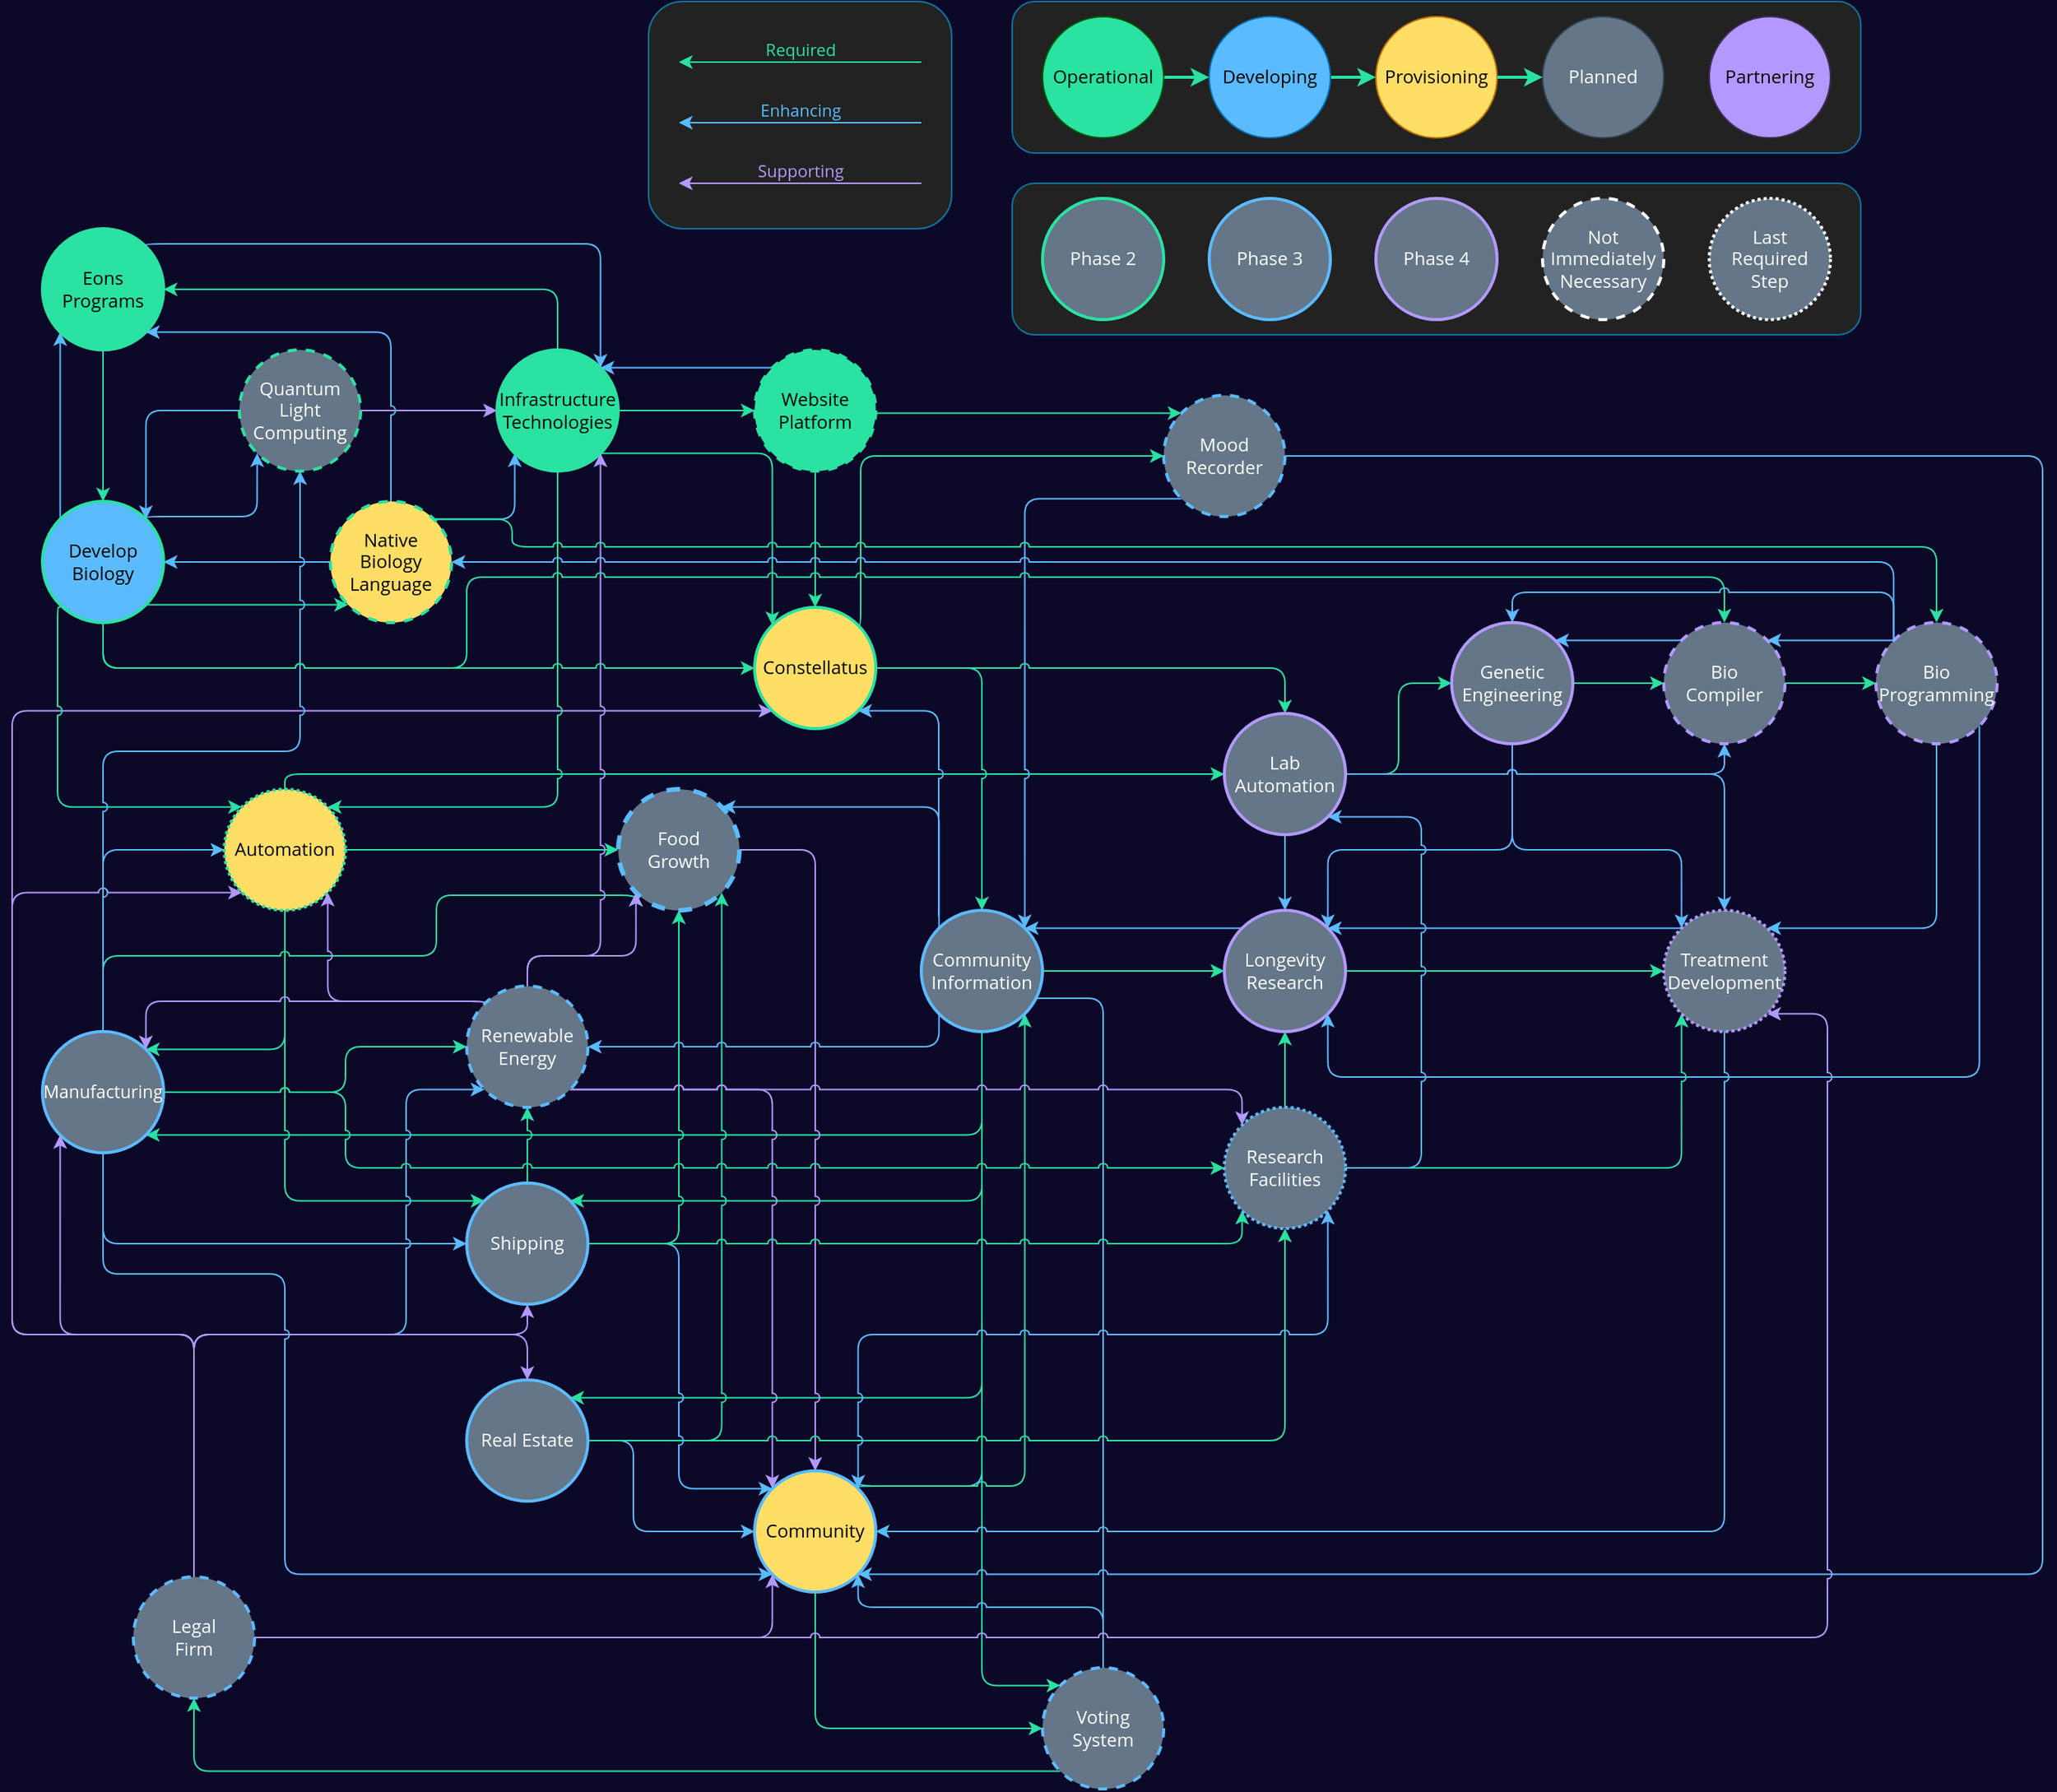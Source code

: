 <mxfile version="20.5.1" type="device"><diagram id="4nvItehmcbpy-pP7vEAY" name="Page-1"><mxGraphModel dx="2942" dy="1113" grid="1" gridSize="10" guides="1" tooltips="1" connect="1" arrows="1" fold="1" page="0" pageScale="1" pageWidth="850" pageHeight="1100" background="#0c0828" math="0" shadow="0"><root><mxCell id="0"/><mxCell id="1" parent="0"/><mxCell id="8QFYD9AlG2B_yQti85iZ-65" style="edgeStyle=orthogonalEdgeStyle;shape=connector;rounded=1;jumpStyle=arc;orthogonalLoop=1;jettySize=auto;html=1;exitX=1;exitY=1;exitDx=0;exitDy=0;entryX=1;entryY=1;entryDx=0;entryDy=0;labelBackgroundColor=default;strokeColor=#5bbbff;fontFamily=Open Sans;fontSource=https%3A%2F%2Ffonts.googleapis.com%2Fcss%3Ffamily%3DOpen%2BSans;fontSize=11.5;fontColor=#B399FF;endArrow=classic;" edge="1" parent="1" source="DM7fcAbwwP3T3ylolxj3-11" target="yTqxq7mU19-IQ9uuTpbr-13"><mxGeometry relative="1" as="geometry"><Array as="points"><mxPoint x="1358" y="710"/><mxPoint x="928" y="710"/></Array></mxGeometry></mxCell><mxCell id="8QFYD9AlG2B_yQti85iZ-21" style="edgeStyle=orthogonalEdgeStyle;shape=connector;rounded=1;jumpStyle=arc;orthogonalLoop=1;jettySize=auto;html=1;exitX=0.5;exitY=1;exitDx=0;exitDy=0;entryX=1;entryY=1;entryDx=0;entryDy=0;labelBackgroundColor=none;strokeColor=#2ae2a2;fontFamily=Open Sans;fontSource=https%3A%2F%2Ffonts.googleapis.com%2Fcss%3Ffamily%3DOpen%2BSans;fontSize=11;fontColor=#2AE2A2;endArrow=classic;verticalAlign=bottom;" edge="1" parent="1" source="DM7fcAbwwP3T3ylolxj3-119" target="DM7fcAbwwP3T3ylolxj3-6"><mxGeometry relative="1" as="geometry"><Array as="points"><mxPoint x="700" y="748"/></Array></mxGeometry></mxCell><mxCell id="8QFYD9AlG2B_yQti85iZ-22" style="edgeStyle=orthogonalEdgeStyle;shape=connector;rounded=1;jumpStyle=arc;orthogonalLoop=1;jettySize=auto;html=1;exitX=0.5;exitY=1;exitDx=0;exitDy=0;entryX=1;entryY=0;entryDx=0;entryDy=0;labelBackgroundColor=none;strokeColor=#2ae2a2;fontFamily=Open Sans;fontSource=https%3A%2F%2Ffonts.googleapis.com%2Fcss%3Ffamily%3DOpen%2BSans;fontSize=11;fontColor=#2AE2A2;endArrow=classic;verticalAlign=bottom;" edge="1" parent="1" source="DM7fcAbwwP3T3ylolxj3-119" target="DM7fcAbwwP3T3ylolxj3-3"><mxGeometry relative="1" as="geometry"><Array as="points"><mxPoint x="700" y="922"/></Array></mxGeometry></mxCell><mxCell id="8QFYD9AlG2B_yQti85iZ-23" style="edgeStyle=orthogonalEdgeStyle;shape=connector;rounded=1;jumpStyle=arc;orthogonalLoop=1;jettySize=auto;html=1;exitX=0.5;exitY=1;exitDx=0;exitDy=0;entryX=1;entryY=0;entryDx=0;entryDy=0;labelBackgroundColor=none;strokeColor=#2ae2a2;fontFamily=Open Sans;fontSource=https%3A%2F%2Ffonts.googleapis.com%2Fcss%3Ffamily%3DOpen%2BSans;fontSize=11;fontColor=#2AE2A2;endArrow=classic;verticalAlign=bottom;" edge="1" parent="1" source="DM7fcAbwwP3T3ylolxj3-119" target="DM7fcAbwwP3T3ylolxj3-7"><mxGeometry relative="1" as="geometry"><Array as="points"><mxPoint x="700" y="792"/></Array></mxGeometry></mxCell><mxCell id="8QFYD9AlG2B_yQti85iZ-25" style="edgeStyle=orthogonalEdgeStyle;shape=connector;rounded=1;jumpStyle=arc;orthogonalLoop=1;jettySize=auto;html=1;exitX=0.5;exitY=0;exitDx=0;exitDy=0;entryX=0.5;entryY=1;entryDx=0;entryDy=0;labelBackgroundColor=none;strokeColor=#2ae2a2;fontFamily=Open Sans;fontSource=https%3A%2F%2Ffonts.googleapis.com%2Fcss%3Ffamily%3DOpen%2BSans;fontSize=11;fontColor=#2AE2A2;endArrow=classic;verticalAlign=bottom;" edge="1" parent="1" source="DM7fcAbwwP3T3ylolxj3-7" target="DM7fcAbwwP3T3ylolxj3-8"><mxGeometry relative="1" as="geometry"><Array as="points"><mxPoint x="400" y="760"/><mxPoint x="400" y="760"/></Array></mxGeometry></mxCell><mxCell id="DM7fcAbwwP3T3ylolxj3-130" style="edgeStyle=orthogonalEdgeStyle;rounded=1;jumpStyle=arc;orthogonalLoop=1;jettySize=auto;html=1;exitX=0.5;exitY=1;exitDx=0;exitDy=0;entryX=1;entryY=0;entryDx=0;entryDy=0;strokeColor=#5bbbff;fontFamily=Open Sans;fontSource=https%3A%2F%2Ffonts.googleapis.com%2Fcss%3Ffamily%3DOpen%2BSans;" parent="1" source="DM7fcAbwwP3T3ylolxj3-119" target="DM7fcAbwwP3T3ylolxj3-5" edge="1"><mxGeometry relative="1" as="geometry"><Array as="points"><mxPoint x="700" y="980"/></Array></mxGeometry></mxCell><mxCell id="DM7fcAbwwP3T3ylolxj3-50" style="edgeStyle=orthogonalEdgeStyle;rounded=1;orthogonalLoop=1;jettySize=auto;html=1;exitX=0.5;exitY=0;exitDx=0;exitDy=0;entryX=0;entryY=0.5;entryDx=0;entryDy=0;jumpStyle=arc;strokeColor=#2ae2a2;fontFamily=Open Sans;fontSource=https%3A%2F%2Ffonts.googleapis.com%2Fcss%3Ffamily%3DOpen%2BSans;labelBackgroundColor=none;verticalAlign=bottom;fontColor=#2AE2A2;" parent="1" source="yTqxq7mU19-IQ9uuTpbr-11" target="DM7fcAbwwP3T3ylolxj3-14" edge="1"><mxGeometry relative="1" as="geometry"><Array as="points"><mxPoint x="240" y="510"/></Array></mxGeometry></mxCell><mxCell id="DM7fcAbwwP3T3ylolxj3-136" style="edgeStyle=orthogonalEdgeStyle;rounded=1;jumpStyle=arc;orthogonalLoop=1;jettySize=auto;html=1;exitX=0.5;exitY=1;exitDx=0;exitDy=0;entryX=0;entryY=0;entryDx=0;entryDy=0;strokeColor=#2ae2a2;fontFamily=Open Sans;fontSource=https%3A%2F%2Ffonts.googleapis.com%2Fcss%3Ffamily%3DOpen%2BSans;labelBackgroundColor=none;verticalAlign=bottom;fontColor=#2AE2A2;" parent="1" source="DM7fcAbwwP3T3ylolxj3-119" target="DM7fcAbwwP3T3ylolxj3-4" edge="1"><mxGeometry relative="1" as="geometry"><Array as="points"><mxPoint x="700" y="1112"/></Array></mxGeometry></mxCell><mxCell id="DM7fcAbwwP3T3ylolxj3-120" style="edgeStyle=orthogonalEdgeStyle;rounded=1;jumpStyle=arc;orthogonalLoop=1;jettySize=auto;html=1;exitX=1;exitY=0;exitDx=0;exitDy=0;entryX=1;entryY=1;entryDx=0;entryDy=0;strokeColor=#2ae2a2;fontFamily=Open Sans;fontSource=https%3A%2F%2Ffonts.googleapis.com%2Fcss%3Ffamily%3DOpen%2BSans;labelBackgroundColor=none;verticalAlign=bottom;fontColor=#2AE2A2;" parent="1" source="DM7fcAbwwP3T3ylolxj3-5" target="DM7fcAbwwP3T3ylolxj3-119" edge="1"><mxGeometry relative="1" as="geometry"><Array as="points"><mxPoint x="618" y="980"/><mxPoint x="728" y="980"/></Array></mxGeometry></mxCell><mxCell id="DM7fcAbwwP3T3ylolxj3-131" style="edgeStyle=orthogonalEdgeStyle;rounded=1;jumpStyle=arc;orthogonalLoop=1;jettySize=auto;html=1;entryX=1;entryY=1;entryDx=0;entryDy=0;strokeColor=#5bbbff;fontFamily=Open Sans;fontSource=https%3A%2F%2Ffonts.googleapis.com%2Fcss%3Ffamily%3DOpen%2BSans;" parent="1" source="DM7fcAbwwP3T3ylolxj3-4" target="DM7fcAbwwP3T3ylolxj3-119" edge="1"><mxGeometry relative="1" as="geometry"><Array as="points"><mxPoint x="780" y="658"/></Array></mxGeometry></mxCell><mxCell id="DM7fcAbwwP3T3ylolxj3-76" style="edgeStyle=orthogonalEdgeStyle;rounded=1;jumpStyle=arc;orthogonalLoop=1;jettySize=auto;html=1;exitX=1;exitY=0.5;exitDx=0;exitDy=0;entryX=0.5;entryY=1;entryDx=0;entryDy=0;strokeColor=#2ae2a2;fontFamily=Open Sans;fontSource=https%3A%2F%2Ffonts.googleapis.com%2Fcss%3Ffamily%3DOpen%2BSans;labelBackgroundColor=none;verticalAlign=bottom;fontColor=#2AE2A2;" parent="1" source="DM7fcAbwwP3T3ylolxj3-7" target="DM7fcAbwwP3T3ylolxj3-1" edge="1"><mxGeometry relative="1" as="geometry"><Array as="points"><mxPoint x="500" y="820"/></Array></mxGeometry></mxCell><mxCell id="DM7fcAbwwP3T3ylolxj3-78" style="edgeStyle=orthogonalEdgeStyle;rounded=1;jumpStyle=arc;orthogonalLoop=1;jettySize=auto;html=1;exitX=1;exitY=0.5;exitDx=0;exitDy=0;entryX=1;entryY=1;entryDx=0;entryDy=0;strokeColor=#2ae2a2;fontFamily=Open Sans;fontSource=https%3A%2F%2Ffonts.googleapis.com%2Fcss%3Ffamily%3DOpen%2BSans;labelBackgroundColor=none;verticalAlign=bottom;fontColor=#2AE2A2;" parent="1" source="DM7fcAbwwP3T3ylolxj3-3" target="DM7fcAbwwP3T3ylolxj3-1" edge="1"><mxGeometry relative="1" as="geometry"><Array as="points"><mxPoint x="528" y="950"/></Array></mxGeometry></mxCell><mxCell id="DM7fcAbwwP3T3ylolxj3-67" style="edgeStyle=orthogonalEdgeStyle;rounded=1;orthogonalLoop=1;jettySize=auto;html=1;exitX=1;exitY=0.5;exitDx=0;exitDy=0;entryX=0.5;entryY=0;entryDx=0;entryDy=0;jumpStyle=arc;strokeColor=#B399FF;fontFamily=Open Sans;fontSource=https%3A%2F%2Ffonts.googleapis.com%2Fcss%3Ffamily%3DOpen%2BSans;labelBackgroundColor=none;verticalAlign=bottom;fontColor=#B399FF;" parent="1" source="DM7fcAbwwP3T3ylolxj3-1" target="DM7fcAbwwP3T3ylolxj3-5" edge="1"><mxGeometry relative="1" as="geometry"><mxPoint x="810" y="850.0" as="targetPoint"/></mxGeometry></mxCell><mxCell id="DM7fcAbwwP3T3ylolxj3-79" style="edgeStyle=orthogonalEdgeStyle;rounded=1;jumpStyle=arc;orthogonalLoop=1;jettySize=auto;html=1;exitX=1;exitY=1;exitDx=0;exitDy=0;entryX=0;entryY=0;entryDx=0;entryDy=0;strokeColor=#B399FF;fontFamily=Open Sans;fontSource=https%3A%2F%2Ffonts.googleapis.com%2Fcss%3Ffamily%3DOpen%2BSans;labelBackgroundColor=none;verticalAlign=bottom;fontColor=#B399FF;" parent="1" source="DM7fcAbwwP3T3ylolxj3-8" target="DM7fcAbwwP3T3ylolxj3-5" edge="1"><mxGeometry relative="1" as="geometry"><Array as="points"><mxPoint x="562" y="718"/></Array></mxGeometry></mxCell><mxCell id="DM7fcAbwwP3T3ylolxj3-112" style="edgeStyle=orthogonalEdgeStyle;rounded=1;jumpStyle=arc;orthogonalLoop=1;jettySize=auto;html=1;exitX=0.5;exitY=0;exitDx=0;exitDy=0;entryX=0;entryY=1;entryDx=0;entryDy=0;strokeColor=#B399FF;fontFamily=Open Sans;fontSource=https%3A%2F%2Ffonts.googleapis.com%2Fcss%3Ffamily%3DOpen%2BSans;labelBackgroundColor=none;verticalAlign=bottom;fontColor=#B399FF;" parent="1" source="DM7fcAbwwP3T3ylolxj3-99" target="yTqxq7mU19-IQ9uuTpbr-12" edge="1"><mxGeometry relative="1" as="geometry"><Array as="points"><mxPoint x="180" y="880"/><mxPoint x="60" y="880"/><mxPoint x="60" y="468"/></Array></mxGeometry></mxCell><mxCell id="DM7fcAbwwP3T3ylolxj3-132" style="edgeStyle=orthogonalEdgeStyle;rounded=1;jumpStyle=arc;orthogonalLoop=1;jettySize=auto;html=1;exitX=0;exitY=0;exitDx=0;exitDy=0;entryX=0;entryY=1;entryDx=0;entryDy=0;strokeColor=#5bbbff;fontFamily=Open Sans;fontSource=https%3A%2F%2Ffonts.googleapis.com%2Fcss%3Ffamily%3DOpen%2BSans;" parent="1" source="yTqxq7mU19-IQ9uuTpbr-4" target="yTqxq7mU19-IQ9uuTpbr-1" edge="1"><mxGeometry relative="1" as="geometry"><mxPoint x="360" y="370" as="targetPoint"/></mxGeometry></mxCell><mxCell id="8QFYD9AlG2B_yQti85iZ-7" style="edgeStyle=orthogonalEdgeStyle;shape=connector;rounded=1;jumpStyle=arc;orthogonalLoop=1;jettySize=auto;html=1;exitX=0.5;exitY=1;exitDx=0;exitDy=0;entryX=0.5;entryY=0;entryDx=0;entryDy=0;labelBackgroundColor=none;strokeColor=#2ae2a2;fontFamily=Open Sans;fontSource=https%3A%2F%2Ffonts.googleapis.com%2Fcss%3Ffamily%3DOpen%2BSans;fontSize=11;fontColor=#2AE2A2;endArrow=classic;verticalAlign=bottom;" edge="1" parent="1" source="yTqxq7mU19-IQ9uuTpbr-1" target="yTqxq7mU19-IQ9uuTpbr-4"><mxGeometry relative="1" as="geometry"/></mxCell><mxCell id="yTqxq7mU19-IQ9uuTpbr-1" value="Eons&lt;br&gt;&lt;div&gt;Programs&lt;br&gt;&lt;/div&gt;" style="ellipse;whiteSpace=wrap;html=1;aspect=fixed;fillColor=#2ae2a2;strokeColor=#2AE2A2;fontColor=#000000;fontFamily=Open Sans;fontSource=https%3A%2F%2Ffonts.googleapis.com%2Fcss%3Ffamily%3DOpen%2BSans;shadow=0;strokeWidth=2;" parent="1" vertex="1"><mxGeometry x="80" y="150" width="80" height="80" as="geometry"/></mxCell><mxCell id="DM7fcAbwwP3T3ylolxj3-19" style="edgeStyle=orthogonalEdgeStyle;rounded=1;orthogonalLoop=1;jettySize=auto;html=1;exitX=1;exitY=0.5;exitDx=0;exitDy=0;entryX=0;entryY=0.5;entryDx=0;entryDy=0;jumpStyle=arc;strokeColor=#B399FF;fontFamily=Open Sans;fontSource=https%3A%2F%2Ffonts.googleapis.com%2Fcss%3Ffamily%3DOpen%2BSans;labelBackgroundColor=none;verticalAlign=bottom;fontColor=#B399FF;" parent="1" source="8QFYD9AlG2B_yQti85iZ-2" target="yTqxq7mU19-IQ9uuTpbr-6" edge="1"><mxGeometry relative="1" as="geometry"><mxPoint x="350" y="150" as="sourcePoint"/><mxPoint x="510" y="110" as="targetPoint"/></mxGeometry></mxCell><mxCell id="DM7fcAbwwP3T3ylolxj3-26" style="edgeStyle=orthogonalEdgeStyle;rounded=1;orthogonalLoop=1;jettySize=auto;html=1;exitX=0;exitY=0.5;exitDx=0;exitDy=0;entryX=1;entryY=0;entryDx=0;entryDy=0;jumpStyle=arc;strokeColor=#5bbbff;fontFamily=Open Sans;fontSource=https%3A%2F%2Ffonts.googleapis.com%2Fcss%3Ffamily%3DOpen%2BSans;" parent="1" source="8QFYD9AlG2B_yQti85iZ-2" target="yTqxq7mU19-IQ9uuTpbr-4" edge="1"><mxGeometry relative="1" as="geometry"><mxPoint x="270" y="150" as="sourcePoint"/></mxGeometry></mxCell><mxCell id="DM7fcAbwwP3T3ylolxj3-47" style="edgeStyle=orthogonalEdgeStyle;rounded=1;orthogonalLoop=1;jettySize=auto;html=1;exitX=0;exitY=1;exitDx=0;exitDy=0;entryX=0;entryY=0;entryDx=0;entryDy=0;jumpStyle=arc;strokeColor=#2ae2a2;fontFamily=Open Sans;fontSource=https%3A%2F%2Ffonts.googleapis.com%2Fcss%3Ffamily%3DOpen%2BSans;labelBackgroundColor=none;verticalAlign=bottom;fontColor=#2AE2A2;" parent="1" source="yTqxq7mU19-IQ9uuTpbr-4" target="yTqxq7mU19-IQ9uuTpbr-11" edge="1"><mxGeometry relative="1" as="geometry"><Array as="points"><mxPoint x="92" y="400"/><mxPoint x="90" y="400"/><mxPoint x="90" y="532"/></Array></mxGeometry></mxCell><mxCell id="8QFYD9AlG2B_yQti85iZ-5" style="edgeStyle=orthogonalEdgeStyle;shape=connector;rounded=1;jumpStyle=arc;orthogonalLoop=1;jettySize=auto;html=1;exitX=1;exitY=1;exitDx=0;exitDy=0;entryX=0;entryY=1;entryDx=0;entryDy=0;labelBackgroundColor=none;strokeColor=#2ae2a2;fontFamily=Open Sans;fontSource=https%3A%2F%2Ffonts.googleapis.com%2Fcss%3Ffamily%3DOpen%2BSans;fontSize=11;fontColor=#2AE2A2;endArrow=classic;verticalAlign=bottom;" edge="1" parent="1" source="yTqxq7mU19-IQ9uuTpbr-4" target="yTqxq7mU19-IQ9uuTpbr-5"><mxGeometry relative="1" as="geometry"/></mxCell><mxCell id="8QFYD9AlG2B_yQti85iZ-8" style="edgeStyle=orthogonalEdgeStyle;shape=connector;rounded=1;jumpStyle=arc;orthogonalLoop=1;jettySize=auto;html=1;exitX=1;exitY=0;exitDx=0;exitDy=0;entryX=0;entryY=1;entryDx=0;entryDy=0;labelBackgroundColor=default;strokeColor=#5bbbff;fontFamily=Open Sans;fontSource=https%3A%2F%2Ffonts.googleapis.com%2Fcss%3Ffamily%3DOpen%2BSans;fontSize=11;fontColor=default;endArrow=classic;" edge="1" parent="1" source="yTqxq7mU19-IQ9uuTpbr-4" target="8QFYD9AlG2B_yQti85iZ-2"><mxGeometry relative="1" as="geometry"><Array as="points"><mxPoint x="148" y="340"/><mxPoint x="222" y="340"/></Array></mxGeometry></mxCell><mxCell id="yTqxq7mU19-IQ9uuTpbr-4" value="&lt;div&gt;Develop&lt;/div&gt;&lt;div&gt;Biology&lt;/div&gt;" style="ellipse;whiteSpace=wrap;html=1;aspect=fixed;fillColor=#5BBBFF;strokeColor=#2AE2A2;fontColor=#000000;fontFamily=Open Sans;fontSource=https%3A%2F%2Ffonts.googleapis.com%2Fcss%3Ffamily%3DOpen%2BSans;strokeWidth=2;" parent="1" vertex="1"><mxGeometry x="80" y="330" width="80" height="80" as="geometry"/></mxCell><mxCell id="DM7fcAbwwP3T3ylolxj3-23" style="edgeStyle=orthogonalEdgeStyle;rounded=1;orthogonalLoop=1;jettySize=auto;html=1;exitX=1;exitY=0;exitDx=0;exitDy=0;entryX=0;entryY=1;entryDx=0;entryDy=0;jumpStyle=arc;strokeColor=#5bbbff;fontFamily=Open Sans;fontSource=https%3A%2F%2Ffonts.googleapis.com%2Fcss%3Ffamily%3DOpen%2BSans;" parent="1" source="yTqxq7mU19-IQ9uuTpbr-5" target="yTqxq7mU19-IQ9uuTpbr-6" edge="1"><mxGeometry relative="1" as="geometry"/></mxCell><mxCell id="8QFYD9AlG2B_yQti85iZ-6" style="edgeStyle=orthogonalEdgeStyle;shape=connector;rounded=1;jumpStyle=arc;orthogonalLoop=1;jettySize=auto;html=1;exitX=0;exitY=0.5;exitDx=0;exitDy=0;entryX=1;entryY=0.5;entryDx=0;entryDy=0;labelBackgroundColor=default;strokeColor=#5bbbff;fontFamily=Open Sans;fontSource=https%3A%2F%2Ffonts.googleapis.com%2Fcss%3Ffamily%3DOpen%2BSans;fontSize=11;fontColor=default;endArrow=classic;" edge="1" parent="1" source="yTqxq7mU19-IQ9uuTpbr-5" target="yTqxq7mU19-IQ9uuTpbr-4"><mxGeometry relative="1" as="geometry"/></mxCell><mxCell id="8QFYD9AlG2B_yQti85iZ-13" style="edgeStyle=orthogonalEdgeStyle;shape=connector;rounded=1;jumpStyle=arc;orthogonalLoop=1;jettySize=auto;html=1;exitX=0.5;exitY=0;exitDx=0;exitDy=0;entryX=1;entryY=1;entryDx=0;entryDy=0;labelBackgroundColor=default;strokeColor=#5bbbff;fontFamily=Open Sans;fontSource=https%3A%2F%2Ffonts.googleapis.com%2Fcss%3Ffamily%3DOpen%2BSans;fontSize=11;fontColor=default;endArrow=classic;" edge="1" parent="1" source="yTqxq7mU19-IQ9uuTpbr-5" target="yTqxq7mU19-IQ9uuTpbr-1"><mxGeometry relative="1" as="geometry"><Array as="points"><mxPoint x="310" y="218"/></Array></mxGeometry></mxCell><mxCell id="DM7fcAbwwP3T3ylolxj3-24" style="edgeStyle=orthogonalEdgeStyle;rounded=1;orthogonalLoop=1;jettySize=auto;html=1;exitX=1;exitY=0.5;exitDx=0;exitDy=0;entryX=0;entryY=0.5;entryDx=0;entryDy=0;jumpStyle=arc;strokeColor=#2ae2a2;fontFamily=Open Sans;fontSource=https%3A%2F%2Ffonts.googleapis.com%2Fcss%3Ffamily%3DOpen%2BSans;labelBackgroundColor=none;verticalAlign=bottom;fontColor=#2AE2A2;" parent="1" source="yTqxq7mU19-IQ9uuTpbr-6" target="8QFYD9AlG2B_yQti85iZ-1" edge="1"><mxGeometry relative="1" as="geometry"><mxPoint x="640" y="270" as="targetPoint"/></mxGeometry></mxCell><mxCell id="DM7fcAbwwP3T3ylolxj3-29" style="edgeStyle=orthogonalEdgeStyle;rounded=1;orthogonalLoop=1;jettySize=auto;html=1;exitX=1;exitY=0;exitDx=0;exitDy=0;entryX=1;entryY=0;entryDx=0;entryDy=0;jumpStyle=arc;strokeColor=#5bbbff;fontFamily=Open Sans;fontSource=https%3A%2F%2Ffonts.googleapis.com%2Fcss%3Ffamily%3DOpen%2BSans;" parent="1" source="yTqxq7mU19-IQ9uuTpbr-1" target="yTqxq7mU19-IQ9uuTpbr-6" edge="1"><mxGeometry relative="1" as="geometry"><Array as="points"><mxPoint x="150" y="160"/><mxPoint x="450" y="160"/></Array></mxGeometry></mxCell><mxCell id="DM7fcAbwwP3T3ylolxj3-31" style="edgeStyle=orthogonalEdgeStyle;rounded=1;orthogonalLoop=1;jettySize=auto;html=1;exitX=0.5;exitY=0;exitDx=0;exitDy=0;entryX=1;entryY=0.5;entryDx=0;entryDy=0;jumpStyle=arc;strokeColor=#2ae2a2;fontFamily=Open Sans;fontSource=https%3A%2F%2Ffonts.googleapis.com%2Fcss%3Ffamily%3DOpen%2BSans;" parent="1" source="yTqxq7mU19-IQ9uuTpbr-6" target="yTqxq7mU19-IQ9uuTpbr-1" edge="1"><mxGeometry relative="1" as="geometry"><Array as="points"><mxPoint x="420" y="230"/><mxPoint x="420" y="190"/></Array><mxPoint x="651.716" y="188.284" as="targetPoint"/></mxGeometry></mxCell><mxCell id="DM7fcAbwwP3T3ylolxj3-45" style="edgeStyle=orthogonalEdgeStyle;rounded=1;orthogonalLoop=1;jettySize=auto;html=1;exitX=1;exitY=1;exitDx=0;exitDy=0;entryX=0;entryY=0;entryDx=0;entryDy=0;jumpStyle=arc;strokeColor=#2ae2a2;fontFamily=Open Sans;fontSource=https%3A%2F%2Ffonts.googleapis.com%2Fcss%3Ffamily%3DOpen%2BSans;labelBackgroundColor=none;verticalAlign=bottom;fontColor=#2AE2A2;" parent="1" source="yTqxq7mU19-IQ9uuTpbr-6" target="yTqxq7mU19-IQ9uuTpbr-12" edge="1"><mxGeometry relative="1" as="geometry"><Array as="points"><mxPoint x="562" y="298"/></Array></mxGeometry></mxCell><mxCell id="8QFYD9AlG2B_yQti85iZ-9" style="edgeStyle=orthogonalEdgeStyle;shape=connector;rounded=1;jumpStyle=arc;orthogonalLoop=1;jettySize=auto;html=1;exitX=0.5;exitY=1;exitDx=0;exitDy=0;entryX=1;entryY=0;entryDx=0;entryDy=0;labelBackgroundColor=none;strokeColor=#2ae2a2;fontFamily=Open Sans;fontSource=https%3A%2F%2Ffonts.googleapis.com%2Fcss%3Ffamily%3DOpen%2BSans;fontSize=11;fontColor=#2AE2A2;endArrow=classic;verticalAlign=bottom;" edge="1" parent="1" source="yTqxq7mU19-IQ9uuTpbr-6" target="yTqxq7mU19-IQ9uuTpbr-11"><mxGeometry relative="1" as="geometry"><Array as="points"><mxPoint x="420" y="532"/></Array></mxGeometry></mxCell><mxCell id="yTqxq7mU19-IQ9uuTpbr-6" value="&lt;div&gt;Infrastructure&lt;/div&gt;&lt;div&gt;Technologies&lt;br&gt;&lt;/div&gt;" style="ellipse;whiteSpace=wrap;html=1;aspect=fixed;fillColor=#2ae2a2;strokeColor=#2AE2A2;fontColor=#000000;fontFamily=Open Sans;fontSource=https%3A%2F%2Ffonts.googleapis.com%2Fcss%3Ffamily%3DOpen%2BSans;strokeWidth=2;" parent="1" vertex="1"><mxGeometry x="380" y="230" width="80" height="80" as="geometry"/></mxCell><mxCell id="DM7fcAbwwP3T3ylolxj3-46" style="edgeStyle=orthogonalEdgeStyle;rounded=1;orthogonalLoop=1;jettySize=auto;html=1;exitX=0.5;exitY=1;exitDx=0;exitDy=0;entryX=0.5;entryY=0;entryDx=0;entryDy=0;jumpStyle=arc;strokeColor=#2ae2a2;fontFamily=Open Sans;fontSource=https%3A%2F%2Ffonts.googleapis.com%2Fcss%3Ffamily%3DOpen%2BSans;labelBackgroundColor=none;verticalAlign=bottom;fontColor=#2AE2A2;" parent="1" source="8QFYD9AlG2B_yQti85iZ-1" target="yTqxq7mU19-IQ9uuTpbr-12" edge="1"><mxGeometry relative="1" as="geometry"><mxPoint x="680" y="310" as="sourcePoint"/></mxGeometry></mxCell><mxCell id="DM7fcAbwwP3T3ylolxj3-106" style="edgeStyle=orthogonalEdgeStyle;rounded=1;jumpStyle=arc;orthogonalLoop=1;jettySize=auto;html=1;entryX=1;entryY=1;entryDx=0;entryDy=0;strokeColor=#5bbbff;fontFamily=Open Sans;fontSource=https%3A%2F%2Ffonts.googleapis.com%2Fcss%3Ffamily%3DOpen%2BSans;exitX=1;exitY=0.5;exitDx=0;exitDy=0;labelBackgroundColor=default;verticalAlign=middle;fontColor=#B399FF;" parent="1" source="yTqxq7mU19-IQ9uuTpbr-10" target="DM7fcAbwwP3T3ylolxj3-5" edge="1"><mxGeometry relative="1" as="geometry"><Array as="points"><mxPoint x="1400" y="300"/><mxPoint x="1400" y="1038"/></Array><mxPoint x="1310" y="290" as="sourcePoint"/></mxGeometry></mxCell><mxCell id="8QFYD9AlG2B_yQti85iZ-43" style="edgeStyle=orthogonalEdgeStyle;shape=connector;rounded=1;jumpStyle=arc;orthogonalLoop=1;jettySize=auto;html=1;exitX=0;exitY=1;exitDx=0;exitDy=0;entryX=1;entryY=0;entryDx=0;entryDy=0;labelBackgroundColor=default;strokeColor=#5bbbff;fontFamily=Open Sans;fontSource=https%3A%2F%2Ffonts.googleapis.com%2Fcss%3Ffamily%3DOpen%2BSans;fontSize=11;fontColor=#B399FF;endArrow=classic;" edge="1" parent="1" source="yTqxq7mU19-IQ9uuTpbr-10" target="DM7fcAbwwP3T3ylolxj3-119"><mxGeometry relative="1" as="geometry"><Array as="points"><mxPoint x="728" y="328"/></Array></mxGeometry></mxCell><mxCell id="yTqxq7mU19-IQ9uuTpbr-10" value="Mood Recorder" style="ellipse;whiteSpace=wrap;html=1;aspect=fixed;fillColor=#647687;strokeColor=#5BBBFF;fontFamily=Open Sans;fontSource=https%3A%2F%2Ffonts.googleapis.com%2Fcss%3Ffamily%3DOpen%2BSans;fontColor=#ffffff;strokeWidth=2;dashed=1;" parent="1" vertex="1"><mxGeometry x="820" y="260" width="80" height="80" as="geometry"/></mxCell><mxCell id="DM7fcAbwwP3T3ylolxj3-49" style="edgeStyle=orthogonalEdgeStyle;rounded=1;orthogonalLoop=1;jettySize=auto;html=1;exitX=1;exitY=0.5;exitDx=0;exitDy=0;entryX=0;entryY=0.5;entryDx=0;entryDy=0;strokeColor=#2ae2a2;fontFamily=Open Sans;fontSource=https%3A%2F%2Ffonts.googleapis.com%2Fcss%3Ffamily%3DOpen%2BSans;labelBackgroundColor=none;verticalAlign=bottom;fontColor=#2AE2A2;" parent="1" source="yTqxq7mU19-IQ9uuTpbr-11" target="DM7fcAbwwP3T3ylolxj3-1" edge="1"><mxGeometry relative="1" as="geometry"/></mxCell><mxCell id="DM7fcAbwwP3T3ylolxj3-74" style="edgeStyle=orthogonalEdgeStyle;rounded=1;jumpStyle=arc;orthogonalLoop=1;jettySize=auto;html=1;exitX=0.5;exitY=1;exitDx=0;exitDy=0;entryX=0;entryY=0;entryDx=0;entryDy=0;strokeColor=#2ae2a2;fontFamily=Open Sans;fontSource=https%3A%2F%2Ffonts.googleapis.com%2Fcss%3Ffamily%3DOpen%2BSans;labelBackgroundColor=none;verticalAlign=bottom;fontColor=#2AE2A2;" parent="1" source="yTqxq7mU19-IQ9uuTpbr-11" target="DM7fcAbwwP3T3ylolxj3-7" edge="1"><mxGeometry relative="1" as="geometry"><Array as="points"><mxPoint x="240" y="792"/></Array></mxGeometry></mxCell><mxCell id="DM7fcAbwwP3T3ylolxj3-115" style="edgeStyle=orthogonalEdgeStyle;rounded=1;jumpStyle=arc;orthogonalLoop=1;jettySize=auto;html=1;exitX=0.5;exitY=1;exitDx=0;exitDy=0;entryX=1;entryY=0;entryDx=0;entryDy=0;strokeColor=#2ae2a2;fontFamily=Open Sans;fontSource=https%3A%2F%2Ffonts.googleapis.com%2Fcss%3Ffamily%3DOpen%2BSans;labelBackgroundColor=none;verticalAlign=bottom;fontColor=#2AE2A2;" parent="1" source="yTqxq7mU19-IQ9uuTpbr-11" target="DM7fcAbwwP3T3ylolxj3-6" edge="1"><mxGeometry relative="1" as="geometry"><Array as="points"><mxPoint x="240" y="692"/></Array></mxGeometry></mxCell><mxCell id="yTqxq7mU19-IQ9uuTpbr-11" value="Automation" style="ellipse;whiteSpace=wrap;html=1;aspect=fixed;fillColor=#FFDE66;strokeColor=#2AE2A2;fontColor=#000000;fontFamily=Open Sans;fontSource=https%3A%2F%2Ffonts.googleapis.com%2Fcss%3Ffamily%3DOpen%2BSans;strokeWidth=2;dashed=1;dashPattern=1 1;" parent="1" vertex="1"><mxGeometry x="200" y="520" width="80" height="80" as="geometry"/></mxCell><mxCell id="DM7fcAbwwP3T3ylolxj3-51" style="edgeStyle=orthogonalEdgeStyle;rounded=1;orthogonalLoop=1;jettySize=auto;html=1;exitX=1;exitY=0.5;exitDx=0;exitDy=0;entryX=0.5;entryY=0;entryDx=0;entryDy=0;jumpStyle=arc;strokeColor=#2ae2a2;fontFamily=Open Sans;fontSource=https%3A%2F%2Ffonts.googleapis.com%2Fcss%3Ffamily%3DOpen%2BSans;labelBackgroundColor=none;verticalAlign=bottom;fontColor=#2AE2A2;" parent="1" source="yTqxq7mU19-IQ9uuTpbr-12" target="DM7fcAbwwP3T3ylolxj3-14" edge="1"><mxGeometry relative="1" as="geometry"/></mxCell><mxCell id="DM7fcAbwwP3T3ylolxj3-121" style="edgeStyle=orthogonalEdgeStyle;rounded=1;jumpStyle=arc;orthogonalLoop=1;jettySize=auto;html=1;exitX=1;exitY=0.5;exitDx=0;exitDy=0;entryX=0.5;entryY=0;entryDx=0;entryDy=0;strokeColor=#2ae2a2;fontFamily=Open Sans;fontSource=https%3A%2F%2Ffonts.googleapis.com%2Fcss%3Ffamily%3DOpen%2BSans;labelBackgroundColor=none;verticalAlign=bottom;fontColor=#2AE2A2;" parent="1" source="yTqxq7mU19-IQ9uuTpbr-12" target="DM7fcAbwwP3T3ylolxj3-119" edge="1"><mxGeometry relative="1" as="geometry"/></mxCell><mxCell id="8QFYD9AlG2B_yQti85iZ-42" style="edgeStyle=orthogonalEdgeStyle;shape=connector;rounded=1;jumpStyle=arc;orthogonalLoop=1;jettySize=auto;html=1;exitX=1;exitY=0;exitDx=0;exitDy=0;entryX=0;entryY=0.5;entryDx=0;entryDy=0;labelBackgroundColor=none;strokeColor=#2ae2a2;fontFamily=Open Sans;fontSource=https%3A%2F%2Ffonts.googleapis.com%2Fcss%3Ffamily%3DOpen%2BSans;fontSize=11;fontColor=#2AE2A2;endArrow=classic;verticalAlign=bottom;" edge="1" parent="1" source="yTqxq7mU19-IQ9uuTpbr-12" target="yTqxq7mU19-IQ9uuTpbr-10"><mxGeometry relative="1" as="geometry"><Array as="points"><mxPoint x="620" y="412"/><mxPoint x="620" y="300"/></Array></mxGeometry></mxCell><mxCell id="yTqxq7mU19-IQ9uuTpbr-12" value="Constellatus" style="ellipse;whiteSpace=wrap;html=1;aspect=fixed;fillColor=#ffde66;strokeColor=#2AE2A2;fontFamily=Open Sans;fontSource=https%3A%2F%2Ffonts.googleapis.com%2Fcss%3Ffamily%3DOpen%2BSans;fontColor=#000000;strokeWidth=2;" parent="1" vertex="1"><mxGeometry x="550" y="400" width="80" height="80" as="geometry"/></mxCell><mxCell id="DM7fcAbwwP3T3ylolxj3-53" style="edgeStyle=orthogonalEdgeStyle;rounded=1;orthogonalLoop=1;jettySize=auto;html=1;exitX=1;exitY=0.5;exitDx=0;exitDy=0;entryX=0;entryY=0.5;entryDx=0;entryDy=0;jumpStyle=arc;strokeColor=#2ae2a2;fontFamily=Open Sans;fontSource=https%3A%2F%2Ffonts.googleapis.com%2Fcss%3Ffamily%3DOpen%2BSans;labelBackgroundColor=none;verticalAlign=bottom;fontColor=#2AE2A2;" parent="1" source="yTqxq7mU19-IQ9uuTpbr-13" target="DM7fcAbwwP3T3ylolxj3-10" edge="1"><mxGeometry relative="1" as="geometry"/></mxCell><mxCell id="8QFYD9AlG2B_yQti85iZ-32" style="edgeStyle=orthogonalEdgeStyle;shape=connector;rounded=1;jumpStyle=arc;orthogonalLoop=1;jettySize=auto;html=1;exitX=0;exitY=0;exitDx=0;exitDy=0;entryX=1;entryY=0;entryDx=0;entryDy=0;labelBackgroundColor=default;strokeColor=#5bbbff;fontFamily=Open Sans;fontSource=https%3A%2F%2Ffonts.googleapis.com%2Fcss%3Ffamily%3DOpen%2BSans;fontSize=11;fontColor=#5BBBFF;endArrow=classic;" edge="1" parent="1" source="yTqxq7mU19-IQ9uuTpbr-13" target="DM7fcAbwwP3T3ylolxj3-119"><mxGeometry relative="1" as="geometry"/></mxCell><mxCell id="yTqxq7mU19-IQ9uuTpbr-13" value="Longevity&lt;br&gt;Research" style="ellipse;whiteSpace=wrap;html=1;aspect=fixed;fillColor=#647687;strokeColor=#B399FF;fontFamily=Open Sans;fontSource=https%3A%2F%2Ffonts.googleapis.com%2Fcss%3Ffamily%3DOpen%2BSans;fontColor=#ffffff;strokeWidth=2;" parent="1" vertex="1"><mxGeometry x="860" y="600" width="80" height="80" as="geometry"/></mxCell><mxCell id="DM7fcAbwwP3T3ylolxj3-1" value="Food&lt;br&gt;Growth" style="ellipse;whiteSpace=wrap;html=1;aspect=fixed;fillColor=#647687;strokeColor=#5BBBFF;fontColor=#ffffff;fontFamily=Open Sans;fontSource=https%3A%2F%2Ffonts.googleapis.com%2Fcss%3Ffamily%3DOpen%2BSans;strokeWidth=3;dashed=1;" parent="1" vertex="1"><mxGeometry x="460" y="520" width="80" height="80" as="geometry"/></mxCell><mxCell id="DM7fcAbwwP3T3ylolxj3-81" style="edgeStyle=orthogonalEdgeStyle;rounded=1;jumpStyle=arc;orthogonalLoop=1;jettySize=auto;html=1;exitX=1;exitY=0.5;exitDx=0;exitDy=0;strokeColor=#5bbbff;fontFamily=Open Sans;fontSource=https%3A%2F%2Ffonts.googleapis.com%2Fcss%3Ffamily%3DOpen%2BSans;entryX=0;entryY=0.5;entryDx=0;entryDy=0;" parent="1" source="DM7fcAbwwP3T3ylolxj3-3" target="DM7fcAbwwP3T3ylolxj3-5" edge="1"><mxGeometry relative="1" as="geometry"><Array as="points"><mxPoint x="470" y="950"/><mxPoint x="470" y="1010"/></Array><mxPoint x="470" y="1010" as="targetPoint"/></mxGeometry></mxCell><mxCell id="DM7fcAbwwP3T3ylolxj3-91" style="edgeStyle=orthogonalEdgeStyle;rounded=1;jumpStyle=arc;orthogonalLoop=1;jettySize=auto;html=1;exitX=1;exitY=0.5;exitDx=0;exitDy=0;entryX=0.5;entryY=1;entryDx=0;entryDy=0;strokeColor=#2ae2a2;fontFamily=Open Sans;fontSource=https%3A%2F%2Ffonts.googleapis.com%2Fcss%3Ffamily%3DOpen%2BSans;labelBackgroundColor=none;verticalAlign=bottom;fontColor=#2AE2A2;" parent="1" source="DM7fcAbwwP3T3ylolxj3-3" target="DM7fcAbwwP3T3ylolxj3-9" edge="1"><mxGeometry relative="1" as="geometry"><Array as="points"><mxPoint x="900" y="950"/></Array></mxGeometry></mxCell><mxCell id="DM7fcAbwwP3T3ylolxj3-3" value="Real Estate" style="ellipse;whiteSpace=wrap;html=1;aspect=fixed;fillColor=#647687;strokeColor=#5BBBFF;fontFamily=Open Sans;fontSource=https%3A%2F%2Ffonts.googleapis.com%2Fcss%3Ffamily%3DOpen%2BSans;fontColor=#ffffff;strokeWidth=2;" parent="1" vertex="1"><mxGeometry x="360" y="910" width="80" height="80" as="geometry"/></mxCell><mxCell id="DM7fcAbwwP3T3ylolxj3-107" style="edgeStyle=orthogonalEdgeStyle;rounded=1;jumpStyle=arc;orthogonalLoop=1;jettySize=auto;html=1;exitX=0;exitY=1;exitDx=0;exitDy=0;entryX=0.5;entryY=1;entryDx=0;entryDy=0;strokeColor=#2ae2a2;fontFamily=Open Sans;fontSource=https%3A%2F%2Ffonts.googleapis.com%2Fcss%3Ffamily%3DOpen%2BSans;labelBackgroundColor=none;verticalAlign=bottom;fontColor=#2AE2A2;" parent="1" source="DM7fcAbwwP3T3ylolxj3-4" target="DM7fcAbwwP3T3ylolxj3-99" edge="1"><mxGeometry relative="1" as="geometry"/></mxCell><mxCell id="8QFYD9AlG2B_yQti85iZ-26" style="edgeStyle=orthogonalEdgeStyle;shape=connector;rounded=1;jumpStyle=arc;orthogonalLoop=1;jettySize=auto;html=1;exitX=0.5;exitY=0;exitDx=0;exitDy=0;entryX=1;entryY=1;entryDx=0;entryDy=0;labelBackgroundColor=default;strokeColor=#5bbbff;fontFamily=Open Sans;fontSource=https%3A%2F%2Ffonts.googleapis.com%2Fcss%3Ffamily%3DOpen%2BSans;fontSize=11;fontColor=#5BBBFF;endArrow=classic;" edge="1" parent="1" source="DM7fcAbwwP3T3ylolxj3-4" target="DM7fcAbwwP3T3ylolxj3-5"><mxGeometry relative="1" as="geometry"><Array as="points"><mxPoint x="780" y="1060"/><mxPoint x="618" y="1060"/></Array></mxGeometry></mxCell><mxCell id="DM7fcAbwwP3T3ylolxj3-4" value="Voting&lt;br&gt;System" style="ellipse;whiteSpace=wrap;html=1;aspect=fixed;fillColor=#647687;strokeColor=#5BBBFF;fontFamily=Open Sans;fontSource=https%3A%2F%2Ffonts.googleapis.com%2Fcss%3Ffamily%3DOpen%2BSans;fontColor=#ffffff;strokeWidth=2;dashed=1;" parent="1" vertex="1"><mxGeometry x="740" y="1100" width="80" height="80" as="geometry"/></mxCell><mxCell id="DM7fcAbwwP3T3ylolxj3-68" style="edgeStyle=orthogonalEdgeStyle;rounded=1;orthogonalLoop=1;jettySize=auto;html=1;exitX=1;exitY=0;exitDx=0;exitDy=0;entryX=1;entryY=1;entryDx=0;entryDy=0;jumpStyle=arc;strokeColor=#5bbbff;fontFamily=Open Sans;fontSource=https%3A%2F%2Ffonts.googleapis.com%2Fcss%3Ffamily%3DOpen%2BSans;" parent="1" source="DM7fcAbwwP3T3ylolxj3-5" target="DM7fcAbwwP3T3ylolxj3-9" edge="1"><mxGeometry relative="1" as="geometry"><Array as="points"><mxPoint x="620" y="880"/><mxPoint x="920" y="880"/></Array></mxGeometry></mxCell><mxCell id="DM7fcAbwwP3T3ylolxj3-85" style="edgeStyle=orthogonalEdgeStyle;rounded=1;jumpStyle=arc;orthogonalLoop=1;jettySize=auto;html=1;exitX=0.5;exitY=1;exitDx=0;exitDy=0;entryX=0;entryY=0.5;entryDx=0;entryDy=0;strokeColor=#2ae2a2;fontFamily=Open Sans;fontSource=https%3A%2F%2Ffonts.googleapis.com%2Fcss%3Ffamily%3DOpen%2BSans;labelBackgroundColor=none;verticalAlign=bottom;fontColor=#2AE2A2;" parent="1" source="DM7fcAbwwP3T3ylolxj3-5" target="DM7fcAbwwP3T3ylolxj3-4" edge="1"><mxGeometry relative="1" as="geometry"><Array as="points"><mxPoint x="590" y="1140"/></Array></mxGeometry></mxCell><mxCell id="DM7fcAbwwP3T3ylolxj3-5" value="Community" style="ellipse;whiteSpace=wrap;html=1;aspect=fixed;fillColor=#ffde66;strokeColor=#5BBBFF;fontFamily=Open Sans;fontSource=https%3A%2F%2Ffonts.googleapis.com%2Fcss%3Ffamily%3DOpen%2BSans;fontColor=#000000;strokeWidth=2;" parent="1" vertex="1"><mxGeometry x="550" y="970" width="80" height="80" as="geometry"/></mxCell><mxCell id="DM7fcAbwwP3T3ylolxj3-48" style="edgeStyle=orthogonalEdgeStyle;rounded=1;orthogonalLoop=1;jettySize=auto;html=1;exitX=0.5;exitY=0;exitDx=0;exitDy=0;entryX=0;entryY=0.5;entryDx=0;entryDy=0;jumpStyle=arc;strokeColor=#5bbbff;fontFamily=Open Sans;fontSource=https%3A%2F%2Ffonts.googleapis.com%2Fcss%3Ffamily%3DOpen%2BSans;" parent="1" source="DM7fcAbwwP3T3ylolxj3-6" target="yTqxq7mU19-IQ9uuTpbr-11" edge="1"><mxGeometry relative="1" as="geometry"/></mxCell><mxCell id="DM7fcAbwwP3T3ylolxj3-71" style="edgeStyle=orthogonalEdgeStyle;rounded=1;jumpStyle=arc;orthogonalLoop=1;jettySize=auto;html=1;exitX=0.5;exitY=1;exitDx=0;exitDy=0;entryX=0;entryY=0.5;entryDx=0;entryDy=0;strokeColor=#5bbbff;fontFamily=Open Sans;fontSource=https%3A%2F%2Ffonts.googleapis.com%2Fcss%3Ffamily%3DOpen%2BSans;labelBackgroundColor=default;verticalAlign=middle;fontColor=#5BBBFF;" parent="1" source="DM7fcAbwwP3T3ylolxj3-6" target="DM7fcAbwwP3T3ylolxj3-7" edge="1"><mxGeometry relative="1" as="geometry"><Array as="points"><mxPoint x="120" y="820"/></Array></mxGeometry></mxCell><mxCell id="DM7fcAbwwP3T3ylolxj3-72" style="edgeStyle=orthogonalEdgeStyle;rounded=1;jumpStyle=arc;orthogonalLoop=1;jettySize=auto;html=1;exitX=1;exitY=0.5;exitDx=0;exitDy=0;entryX=0;entryY=0.5;entryDx=0;entryDy=0;strokeColor=#2ae2a2;fontFamily=Open Sans;fontSource=https%3A%2F%2Ffonts.googleapis.com%2Fcss%3Ffamily%3DOpen%2BSans;labelBackgroundColor=none;verticalAlign=bottom;fontColor=#2AE2A2;" parent="1" source="DM7fcAbwwP3T3ylolxj3-6" target="DM7fcAbwwP3T3ylolxj3-8" edge="1"><mxGeometry relative="1" as="geometry"><Array as="points"><mxPoint x="280" y="720"/><mxPoint x="280" y="690"/></Array></mxGeometry></mxCell><mxCell id="8QFYD9AlG2B_yQti85iZ-19" style="edgeStyle=orthogonalEdgeStyle;shape=connector;rounded=1;jumpStyle=arc;orthogonalLoop=1;jettySize=auto;html=1;exitX=0.5;exitY=0;exitDx=0;exitDy=0;entryX=0;entryY=1;entryDx=0;entryDy=0;labelBackgroundColor=none;strokeColor=#2ae2a2;fontFamily=Open Sans;fontSource=https%3A%2F%2Ffonts.googleapis.com%2Fcss%3Ffamily%3DOpen%2BSans;fontSize=11;fontColor=#2AE2A2;endArrow=classic;verticalAlign=bottom;" edge="1" parent="1" source="DM7fcAbwwP3T3ylolxj3-6" target="DM7fcAbwwP3T3ylolxj3-1"><mxGeometry relative="1" as="geometry"><Array as="points"><mxPoint x="120" y="630"/><mxPoint x="340" y="630"/><mxPoint x="340" y="590"/></Array></mxGeometry></mxCell><mxCell id="DM7fcAbwwP3T3ylolxj3-6" value="&lt;font style=&quot;font-size: 11.5px;&quot;&gt;Manufacturing&lt;/font&gt;" style="ellipse;whiteSpace=wrap;html=1;aspect=fixed;fillColor=#647687;strokeColor=#5BBBFF;fontColor=#ffffff;fontFamily=Open Sans;fontSource=https%3A%2F%2Ffonts.googleapis.com%2Fcss%3Ffamily%3DOpen%2BSans;strokeWidth=2;" parent="1" vertex="1"><mxGeometry x="80" y="680" width="80" height="80" as="geometry"/></mxCell><mxCell id="DM7fcAbwwP3T3ylolxj3-80" style="edgeStyle=orthogonalEdgeStyle;rounded=1;jumpStyle=arc;orthogonalLoop=1;jettySize=auto;html=1;exitX=1;exitY=0.5;exitDx=0;exitDy=0;entryX=0;entryY=0;entryDx=0;entryDy=0;strokeColor=#5bbbff;fontFamily=Open Sans;fontSource=https%3A%2F%2Ffonts.googleapis.com%2Fcss%3Ffamily%3DOpen%2BSans;" parent="1" source="DM7fcAbwwP3T3ylolxj3-7" target="DM7fcAbwwP3T3ylolxj3-5" edge="1"><mxGeometry relative="1" as="geometry"><Array as="points"><mxPoint x="500" y="820"/><mxPoint x="500" y="982"/></Array></mxGeometry></mxCell><mxCell id="DM7fcAbwwP3T3ylolxj3-89" style="edgeStyle=orthogonalEdgeStyle;rounded=1;jumpStyle=arc;orthogonalLoop=1;jettySize=auto;html=1;exitX=1;exitY=0.5;exitDx=0;exitDy=0;entryX=0;entryY=1;entryDx=0;entryDy=0;strokeColor=#2ae2a2;fontFamily=Open Sans;fontSource=https%3A%2F%2Ffonts.googleapis.com%2Fcss%3Ffamily%3DOpen%2BSans;labelBackgroundColor=none;verticalAlign=bottom;fontColor=#2AE2A2;" parent="1" source="DM7fcAbwwP3T3ylolxj3-7" target="DM7fcAbwwP3T3ylolxj3-9" edge="1"><mxGeometry relative="1" as="geometry"><Array as="points"><mxPoint x="872" y="820"/></Array></mxGeometry></mxCell><mxCell id="DM7fcAbwwP3T3ylolxj3-7" value="Shipping" style="ellipse;whiteSpace=wrap;html=1;aspect=fixed;fillColor=#647687;strokeColor=#5BBBFF;fontFamily=Open Sans;fontSource=https%3A%2F%2Ffonts.googleapis.com%2Fcss%3Ffamily%3DOpen%2BSans;fontColor=#ffffff;strokeWidth=2;" parent="1" vertex="1"><mxGeometry x="360" y="780" width="80" height="80" as="geometry"/></mxCell><mxCell id="DM7fcAbwwP3T3ylolxj3-77" style="edgeStyle=orthogonalEdgeStyle;rounded=1;jumpStyle=arc;orthogonalLoop=1;jettySize=auto;html=1;exitX=0.5;exitY=0;exitDx=0;exitDy=0;entryX=0;entryY=1;entryDx=0;entryDy=0;strokeColor=#B399FF;fontFamily=Open Sans;fontSource=https%3A%2F%2Ffonts.googleapis.com%2Fcss%3Ffamily%3DOpen%2BSans;labelBackgroundColor=none;verticalAlign=bottom;fontColor=#B399FF;" parent="1" source="DM7fcAbwwP3T3ylolxj3-8" target="DM7fcAbwwP3T3ylolxj3-1" edge="1"><mxGeometry relative="1" as="geometry"><Array as="points"><mxPoint x="400" y="630"/><mxPoint x="472" y="630"/></Array></mxGeometry></mxCell><mxCell id="DM7fcAbwwP3T3ylolxj3-144" style="edgeStyle=orthogonalEdgeStyle;rounded=1;jumpStyle=arc;orthogonalLoop=1;jettySize=auto;html=1;exitX=0;exitY=0;exitDx=0;exitDy=0;entryX=1;entryY=1;entryDx=0;entryDy=0;strokeColor=#B399FF;fontFamily=Open Sans;fontSource=https%3A%2F%2Ffonts.googleapis.com%2Fcss%3Ffamily%3DOpen%2BSans;labelBackgroundColor=none;verticalAlign=bottom;fontColor=#B399FF;" parent="1" source="DM7fcAbwwP3T3ylolxj3-8" target="yTqxq7mU19-IQ9uuTpbr-11" edge="1"><mxGeometry relative="1" as="geometry"><Array as="points"><mxPoint x="372" y="660"/><mxPoint x="268" y="660"/></Array></mxGeometry></mxCell><mxCell id="DM7fcAbwwP3T3ylolxj3-145" style="edgeStyle=orthogonalEdgeStyle;rounded=1;jumpStyle=arc;orthogonalLoop=1;jettySize=auto;html=1;exitX=0;exitY=0;exitDx=0;exitDy=0;entryX=1;entryY=0;entryDx=0;entryDy=0;strokeColor=#B399FF;fontFamily=Open Sans;fontSource=https%3A%2F%2Ffonts.googleapis.com%2Fcss%3Ffamily%3DOpen%2BSans;labelBackgroundColor=none;verticalAlign=bottom;fontColor=#B399FF;" parent="1" source="DM7fcAbwwP3T3ylolxj3-8" target="DM7fcAbwwP3T3ylolxj3-6" edge="1"><mxGeometry relative="1" as="geometry"><Array as="points"><mxPoint x="372" y="660"/><mxPoint x="148" y="660"/></Array></mxGeometry></mxCell><mxCell id="8QFYD9AlG2B_yQti85iZ-11" style="edgeStyle=orthogonalEdgeStyle;shape=connector;rounded=1;jumpStyle=arc;orthogonalLoop=1;jettySize=auto;html=1;exitX=0.5;exitY=0;exitDx=0;exitDy=0;entryX=1;entryY=1;entryDx=0;entryDy=0;labelBackgroundColor=none;strokeColor=#B399FF;fontFamily=Open Sans;fontSource=https%3A%2F%2Ffonts.googleapis.com%2Fcss%3Ffamily%3DOpen%2BSans;fontSize=11;fontColor=#B399FF;endArrow=classic;verticalAlign=bottom;" edge="1" parent="1" source="DM7fcAbwwP3T3ylolxj3-8" target="yTqxq7mU19-IQ9uuTpbr-6"><mxGeometry relative="1" as="geometry"><Array as="points"><mxPoint x="400" y="630"/><mxPoint x="448" y="630"/></Array></mxGeometry></mxCell><mxCell id="DM7fcAbwwP3T3ylolxj3-8" value="Renewable&lt;br&gt;Energy" style="ellipse;whiteSpace=wrap;html=1;aspect=fixed;fillColor=#647687;strokeColor=#5BBBFF;fontFamily=Open Sans;fontSource=https%3A%2F%2Ffonts.googleapis.com%2Fcss%3Ffamily%3DOpen%2BSans;fontColor=#ffffff;strokeWidth=2;dashed=1;" parent="1" vertex="1"><mxGeometry x="360" y="650" width="80" height="80" as="geometry"/></mxCell><mxCell id="DM7fcAbwwP3T3ylolxj3-64" style="edgeStyle=orthogonalEdgeStyle;rounded=1;orthogonalLoop=1;jettySize=auto;html=1;exitX=0.5;exitY=0;exitDx=0;exitDy=0;entryX=0.5;entryY=1;entryDx=0;entryDy=0;strokeColor=#2ae2a2;fontFamily=Open Sans;fontSource=https%3A%2F%2Ffonts.googleapis.com%2Fcss%3Ffamily%3DOpen%2BSans;labelBackgroundColor=none;verticalAlign=bottom;fontColor=#2AE2A2;" parent="1" source="DM7fcAbwwP3T3ylolxj3-9" target="yTqxq7mU19-IQ9uuTpbr-13" edge="1"><mxGeometry relative="1" as="geometry"/></mxCell><mxCell id="DM7fcAbwwP3T3ylolxj3-65" style="edgeStyle=orthogonalEdgeStyle;rounded=1;orthogonalLoop=1;jettySize=auto;html=1;exitX=1;exitY=0.5;exitDx=0;exitDy=0;entryX=0;entryY=1;entryDx=0;entryDy=0;jumpStyle=arc;strokeColor=#2ae2a2;fontFamily=Open Sans;fontSource=https%3A%2F%2Ffonts.googleapis.com%2Fcss%3Ffamily%3DOpen%2BSans;labelBackgroundColor=none;verticalAlign=bottom;fontColor=#2AE2A2;" parent="1" source="DM7fcAbwwP3T3ylolxj3-9" target="DM7fcAbwwP3T3ylolxj3-10" edge="1"><mxGeometry relative="1" as="geometry"/></mxCell><mxCell id="DM7fcAbwwP3T3ylolxj3-9" value="Research&lt;br&gt;Facilities" style="ellipse;whiteSpace=wrap;html=1;aspect=fixed;fillColor=#647687;strokeColor=#5BBBFF;fontFamily=Open Sans;fontSource=https%3A%2F%2Ffonts.googleapis.com%2Fcss%3Ffamily%3DOpen%2BSans;fontColor=#ffffff;strokeWidth=2;dashed=1;dashPattern=1 1;" parent="1" vertex="1"><mxGeometry x="860" y="730" width="80" height="80" as="geometry"/></mxCell><mxCell id="DM7fcAbwwP3T3ylolxj3-66" style="edgeStyle=orthogonalEdgeStyle;rounded=1;orthogonalLoop=1;jettySize=auto;html=1;exitX=0.5;exitY=1;exitDx=0;exitDy=0;entryX=1;entryY=0.5;entryDx=0;entryDy=0;jumpStyle=arc;strokeColor=#5bbbff;fontFamily=Open Sans;fontSource=https%3A%2F%2Ffonts.googleapis.com%2Fcss%3Ffamily%3DOpen%2BSans;" parent="1" source="DM7fcAbwwP3T3ylolxj3-10" target="DM7fcAbwwP3T3ylolxj3-5" edge="1"><mxGeometry relative="1" as="geometry"/></mxCell><mxCell id="8QFYD9AlG2B_yQti85iZ-33" style="edgeStyle=orthogonalEdgeStyle;shape=connector;rounded=1;jumpStyle=arc;orthogonalLoop=1;jettySize=auto;html=1;exitX=0;exitY=0;exitDx=0;exitDy=0;entryX=1;entryY=0;entryDx=0;entryDy=0;labelBackgroundColor=default;strokeColor=#5bbbff;fontFamily=Open Sans;fontSource=https%3A%2F%2Ffonts.googleapis.com%2Fcss%3Ffamily%3DOpen%2BSans;fontSize=11;fontColor=#5BBBFF;endArrow=classic;" edge="1" parent="1" source="DM7fcAbwwP3T3ylolxj3-10" target="yTqxq7mU19-IQ9uuTpbr-13"><mxGeometry relative="1" as="geometry"/></mxCell><mxCell id="DM7fcAbwwP3T3ylolxj3-10" value="Treatment&lt;br&gt;Development" style="ellipse;whiteSpace=wrap;html=1;aspect=fixed;fillColor=#647687;strokeColor=#B399FF;fontFamily=Open Sans;fontSource=https%3A%2F%2Ffonts.googleapis.com%2Fcss%3Ffamily%3DOpen%2BSans;fontColor=#ffffff;strokeWidth=2;dashed=1;dashPattern=1 1;" parent="1" vertex="1"><mxGeometry x="1150" y="600" width="80" height="80" as="geometry"/></mxCell><mxCell id="DM7fcAbwwP3T3ylolxj3-63" style="edgeStyle=orthogonalEdgeStyle;rounded=1;orthogonalLoop=1;jettySize=auto;html=1;exitX=0.5;exitY=1;exitDx=0;exitDy=0;entryX=1;entryY=0;entryDx=0;entryDy=0;jumpStyle=arc;strokeColor=#5bbbff;fontFamily=Open Sans;fontSource=https%3A%2F%2Ffonts.googleapis.com%2Fcss%3Ffamily%3DOpen%2BSans;" parent="1" source="DM7fcAbwwP3T3ylolxj3-11" target="DM7fcAbwwP3T3ylolxj3-10" edge="1"><mxGeometry relative="1" as="geometry"><Array as="points"><mxPoint x="1330" y="612"/></Array></mxGeometry></mxCell><mxCell id="8QFYD9AlG2B_yQti85iZ-71" style="edgeStyle=orthogonalEdgeStyle;shape=connector;rounded=1;jumpStyle=arc;orthogonalLoop=1;jettySize=auto;html=1;exitX=0;exitY=0;exitDx=0;exitDy=0;entryX=1;entryY=0;entryDx=0;entryDy=0;labelBackgroundColor=default;strokeColor=#5bbbff;fontFamily=Open Sans;fontSource=https%3A%2F%2Ffonts.googleapis.com%2Fcss%3Ffamily%3DOpen%2BSans;fontSize=11.5;fontColor=#B399FF;endArrow=classic;" edge="1" parent="1" source="DM7fcAbwwP3T3ylolxj3-11" target="DM7fcAbwwP3T3ylolxj3-12"><mxGeometry relative="1" as="geometry"/></mxCell><mxCell id="DM7fcAbwwP3T3ylolxj3-11" value="Bio&lt;br&gt;Programming" style="ellipse;whiteSpace=wrap;html=1;aspect=fixed;fillColor=#647687;strokeColor=#B399FF;fontFamily=Open Sans;fontSource=https%3A%2F%2Ffonts.googleapis.com%2Fcss%3Ffamily%3DOpen%2BSans;fontColor=#ffffff;strokeWidth=2;dashed=1;" parent="1" vertex="1"><mxGeometry x="1290" y="410" width="80" height="80" as="geometry"/></mxCell><mxCell id="DM7fcAbwwP3T3ylolxj3-59" style="edgeStyle=orthogonalEdgeStyle;rounded=1;orthogonalLoop=1;jettySize=auto;html=1;exitX=1;exitY=0.5;exitDx=0;exitDy=0;entryX=0;entryY=0.5;entryDx=0;entryDy=0;jumpStyle=arc;strokeColor=#2ae2a2;fontFamily=Open Sans;fontSource=https%3A%2F%2Ffonts.googleapis.com%2Fcss%3Ffamily%3DOpen%2BSans;labelBackgroundColor=none;verticalAlign=bottom;fontColor=#2AE2A2;" parent="1" source="DM7fcAbwwP3T3ylolxj3-12" target="DM7fcAbwwP3T3ylolxj3-11" edge="1"><mxGeometry relative="1" as="geometry"/></mxCell><mxCell id="8QFYD9AlG2B_yQti85iZ-72" style="edgeStyle=orthogonalEdgeStyle;shape=connector;rounded=1;jumpStyle=arc;orthogonalLoop=1;jettySize=auto;html=1;exitX=0;exitY=0;exitDx=0;exitDy=0;entryX=1;entryY=0;entryDx=0;entryDy=0;labelBackgroundColor=default;strokeColor=#5bbbff;fontFamily=Open Sans;fontSource=https%3A%2F%2Ffonts.googleapis.com%2Fcss%3Ffamily%3DOpen%2BSans;fontSize=11.5;fontColor=#B399FF;endArrow=classic;" edge="1" parent="1" source="DM7fcAbwwP3T3ylolxj3-12" target="DM7fcAbwwP3T3ylolxj3-13"><mxGeometry relative="1" as="geometry"/></mxCell><mxCell id="DM7fcAbwwP3T3ylolxj3-12" value="&lt;div&gt;Bio&lt;/div&gt;&lt;div&gt;Compiler&lt;br&gt;&lt;/div&gt;" style="ellipse;whiteSpace=wrap;html=1;aspect=fixed;fillColor=#647687;strokeColor=#B399FF;fontFamily=Open Sans;fontSource=https%3A%2F%2Ffonts.googleapis.com%2Fcss%3Ffamily%3DOpen%2BSans;fontColor=#ffffff;strokeWidth=2;dashed=1;" parent="1" vertex="1"><mxGeometry x="1150" y="410" width="80" height="80" as="geometry"/></mxCell><mxCell id="DM7fcAbwwP3T3ylolxj3-58" style="edgeStyle=orthogonalEdgeStyle;rounded=1;orthogonalLoop=1;jettySize=auto;html=1;exitX=1;exitY=0.5;exitDx=0;exitDy=0;entryX=0;entryY=0.5;entryDx=0;entryDy=0;jumpStyle=arc;strokeColor=#2ae2a2;fontFamily=Open Sans;fontSource=https%3A%2F%2Ffonts.googleapis.com%2Fcss%3Ffamily%3DOpen%2BSans;labelBackgroundColor=none;verticalAlign=bottom;fontColor=#2AE2A2;" parent="1" source="DM7fcAbwwP3T3ylolxj3-13" target="DM7fcAbwwP3T3ylolxj3-12" edge="1"><mxGeometry relative="1" as="geometry"/></mxCell><mxCell id="DM7fcAbwwP3T3ylolxj3-61" style="edgeStyle=orthogonalEdgeStyle;rounded=1;orthogonalLoop=1;jettySize=auto;html=1;exitX=0.5;exitY=1;exitDx=0;exitDy=0;entryX=0;entryY=0;entryDx=0;entryDy=0;jumpStyle=arc;strokeColor=#5bbbff;fontFamily=Open Sans;fontSource=https%3A%2F%2Ffonts.googleapis.com%2Fcss%3Ffamily%3DOpen%2BSans;" parent="1" source="DM7fcAbwwP3T3ylolxj3-13" target="DM7fcAbwwP3T3ylolxj3-10" edge="1"><mxGeometry relative="1" as="geometry"><Array as="points"><mxPoint x="1050" y="560"/><mxPoint x="1162" y="560"/></Array></mxGeometry></mxCell><mxCell id="DM7fcAbwwP3T3ylolxj3-117" style="edgeStyle=orthogonalEdgeStyle;rounded=1;jumpStyle=arc;orthogonalLoop=1;jettySize=auto;html=1;exitX=0.5;exitY=1;exitDx=0;exitDy=0;entryX=1;entryY=0;entryDx=0;entryDy=0;strokeColor=#5bbbff;fontFamily=Open Sans;fontSource=https%3A%2F%2Ffonts.googleapis.com%2Fcss%3Ffamily%3DOpen%2BSans;" parent="1" source="DM7fcAbwwP3T3ylolxj3-13" target="yTqxq7mU19-IQ9uuTpbr-13" edge="1"><mxGeometry relative="1" as="geometry"><Array as="points"><mxPoint x="1050" y="560"/><mxPoint x="928" y="560"/></Array></mxGeometry></mxCell><mxCell id="DM7fcAbwwP3T3ylolxj3-13" value="Genetic&lt;br&gt;Engineering" style="ellipse;whiteSpace=wrap;html=1;aspect=fixed;fillColor=#647687;strokeColor=#B399FF;fontFamily=Open Sans;fontSource=https%3A%2F%2Ffonts.googleapis.com%2Fcss%3Ffamily%3DOpen%2BSans;fontColor=#ffffff;strokeWidth=2;" parent="1" vertex="1"><mxGeometry x="1010" y="410" width="80" height="80" as="geometry"/></mxCell><mxCell id="DM7fcAbwwP3T3ylolxj3-54" style="edgeStyle=orthogonalEdgeStyle;rounded=1;orthogonalLoop=1;jettySize=auto;html=1;exitX=0.5;exitY=1;exitDx=0;exitDy=0;entryX=0.5;entryY=0;entryDx=0;entryDy=0;jumpStyle=arc;strokeColor=#5bbbff;fontFamily=Open Sans;fontSource=https%3A%2F%2Ffonts.googleapis.com%2Fcss%3Ffamily%3DOpen%2BSans;" parent="1" source="DM7fcAbwwP3T3ylolxj3-14" target="yTqxq7mU19-IQ9uuTpbr-13" edge="1"><mxGeometry relative="1" as="geometry"/></mxCell><mxCell id="DM7fcAbwwP3T3ylolxj3-55" style="edgeStyle=orthogonalEdgeStyle;rounded=1;orthogonalLoop=1;jettySize=auto;html=1;exitX=1;exitY=0.5;exitDx=0;exitDy=0;entryX=0;entryY=0.5;entryDx=0;entryDy=0;jumpStyle=arc;strokeColor=#2ae2a2;fontFamily=Open Sans;fontSource=https%3A%2F%2Ffonts.googleapis.com%2Fcss%3Ffamily%3DOpen%2BSans;labelBackgroundColor=none;verticalAlign=bottom;fontColor=#2AE2A2;" parent="1" source="DM7fcAbwwP3T3ylolxj3-14" target="DM7fcAbwwP3T3ylolxj3-13" edge="1"><mxGeometry relative="1" as="geometry"/></mxCell><mxCell id="DM7fcAbwwP3T3ylolxj3-56" style="edgeStyle=orthogonalEdgeStyle;rounded=1;orthogonalLoop=1;jettySize=auto;html=1;exitX=1;exitY=0.5;exitDx=0;exitDy=0;entryX=0.5;entryY=1;entryDx=0;entryDy=0;jumpStyle=arc;strokeColor=#5bbbff;fontFamily=Open Sans;fontSource=https%3A%2F%2Ffonts.googleapis.com%2Fcss%3Ffamily%3DOpen%2BSans;" parent="1" source="DM7fcAbwwP3T3ylolxj3-14" target="DM7fcAbwwP3T3ylolxj3-12" edge="1"><mxGeometry relative="1" as="geometry"><Array as="points"><mxPoint x="1190" y="510"/></Array></mxGeometry></mxCell><mxCell id="8QFYD9AlG2B_yQti85iZ-64" style="edgeStyle=orthogonalEdgeStyle;shape=connector;rounded=1;jumpStyle=arc;orthogonalLoop=1;jettySize=auto;html=1;exitX=1;exitY=0.5;exitDx=0;exitDy=0;entryX=0.5;entryY=0;entryDx=0;entryDy=0;labelBackgroundColor=default;strokeColor=#5bbbff;fontFamily=Open Sans;fontSource=https%3A%2F%2Ffonts.googleapis.com%2Fcss%3Ffamily%3DOpen%2BSans;fontSize=11.5;fontColor=#B399FF;endArrow=classic;" edge="1" parent="1" source="DM7fcAbwwP3T3ylolxj3-14" target="DM7fcAbwwP3T3ylolxj3-10"><mxGeometry relative="1" as="geometry"/></mxCell><mxCell id="DM7fcAbwwP3T3ylolxj3-14" value="Lab&lt;br&gt;Automation" style="ellipse;whiteSpace=wrap;html=1;aspect=fixed;fillColor=#647687;strokeColor=#B399FF;fontFamily=Open Sans;fontSource=https%3A%2F%2Ffonts.googleapis.com%2Fcss%3Ffamily%3DOpen%2BSans;fontColor=#ffffff;strokeWidth=2;" parent="1" vertex="1"><mxGeometry x="860" y="470" width="80" height="80" as="geometry"/></mxCell><mxCell id="DM7fcAbwwP3T3ylolxj3-100" style="edgeStyle=orthogonalEdgeStyle;rounded=1;jumpStyle=arc;orthogonalLoop=1;jettySize=auto;html=1;exitX=0.5;exitY=0;exitDx=0;exitDy=0;entryX=0;entryY=1;entryDx=0;entryDy=0;strokeColor=#5bbbff;fontFamily=Open Sans;fontSource=https%3A%2F%2Ffonts.googleapis.com%2Fcss%3Ffamily%3DOpen%2BSans;" parent="1" source="DM7fcAbwwP3T3ylolxj3-99" target="DM7fcAbwwP3T3ylolxj3-8" edge="1"><mxGeometry relative="1" as="geometry"><Array as="points"><mxPoint x="180" y="880"/><mxPoint x="320" y="880"/><mxPoint x="320" y="718"/></Array></mxGeometry></mxCell><mxCell id="DM7fcAbwwP3T3ylolxj3-101" style="edgeStyle=orthogonalEdgeStyle;rounded=1;jumpStyle=arc;orthogonalLoop=1;jettySize=auto;html=1;exitX=0.5;exitY=0;exitDx=0;exitDy=0;entryX=0.5;entryY=1;entryDx=0;entryDy=0;strokeColor=#B399FF;fontFamily=Open Sans;fontSource=https%3A%2F%2Ffonts.googleapis.com%2Fcss%3Ffamily%3DOpen%2BSans;labelBackgroundColor=none;verticalAlign=bottom;fontColor=#B399FF;" parent="1" source="DM7fcAbwwP3T3ylolxj3-99" target="DM7fcAbwwP3T3ylolxj3-7" edge="1"><mxGeometry relative="1" as="geometry"><Array as="points"><mxPoint x="180" y="880"/><mxPoint x="400" y="880"/></Array></mxGeometry></mxCell><mxCell id="DM7fcAbwwP3T3ylolxj3-102" style="edgeStyle=orthogonalEdgeStyle;rounded=1;jumpStyle=arc;orthogonalLoop=1;jettySize=auto;html=1;exitX=0.5;exitY=0;exitDx=0;exitDy=0;entryX=0.5;entryY=0;entryDx=0;entryDy=0;strokeColor=#B399FF;fontFamily=Open Sans;fontSource=https%3A%2F%2Ffonts.googleapis.com%2Fcss%3Ffamily%3DOpen%2BSans;labelBackgroundColor=none;verticalAlign=bottom;fontColor=#B399FF;" parent="1" source="DM7fcAbwwP3T3ylolxj3-99" target="DM7fcAbwwP3T3ylolxj3-3" edge="1"><mxGeometry relative="1" as="geometry"><Array as="points"><mxPoint x="180" y="880"/><mxPoint x="400" y="880"/></Array></mxGeometry></mxCell><mxCell id="DM7fcAbwwP3T3ylolxj3-103" style="edgeStyle=orthogonalEdgeStyle;rounded=1;jumpStyle=arc;orthogonalLoop=1;jettySize=auto;html=1;exitX=0.5;exitY=0;exitDx=0;exitDy=0;entryX=0;entryY=1;entryDx=0;entryDy=0;strokeColor=#B399FF;fontFamily=Open Sans;fontSource=https%3A%2F%2Ffonts.googleapis.com%2Fcss%3Ffamily%3DOpen%2BSans;labelBackgroundColor=none;verticalAlign=bottom;fontColor=#B399FF;" parent="1" source="DM7fcAbwwP3T3ylolxj3-99" target="DM7fcAbwwP3T3ylolxj3-6" edge="1"><mxGeometry relative="1" as="geometry"><Array as="points"><mxPoint x="180" y="880"/><mxPoint x="92" y="880"/></Array></mxGeometry></mxCell><mxCell id="DM7fcAbwwP3T3ylolxj3-104" style="edgeStyle=orthogonalEdgeStyle;rounded=1;jumpStyle=arc;orthogonalLoop=1;jettySize=auto;html=1;exitX=0.5;exitY=0;exitDx=0;exitDy=0;entryX=0;entryY=1;entryDx=0;entryDy=0;strokeColor=#B399FF;fontFamily=Open Sans;fontSource=https%3A%2F%2Ffonts.googleapis.com%2Fcss%3Ffamily%3DOpen%2BSans;labelBackgroundColor=none;verticalAlign=bottom;fontColor=#B399FF;" parent="1" source="DM7fcAbwwP3T3ylolxj3-99" target="yTqxq7mU19-IQ9uuTpbr-11" edge="1"><mxGeometry relative="1" as="geometry"><Array as="points"><mxPoint x="180" y="880"/><mxPoint x="60" y="880"/><mxPoint x="60" y="588"/></Array></mxGeometry></mxCell><mxCell id="DM7fcAbwwP3T3ylolxj3-105" style="edgeStyle=orthogonalEdgeStyle;rounded=1;jumpStyle=arc;orthogonalLoop=1;jettySize=auto;html=1;exitX=1;exitY=0.5;exitDx=0;exitDy=0;entryX=1;entryY=1;entryDx=0;entryDy=0;strokeColor=#B399FF;fontFamily=Open Sans;fontSource=https%3A%2F%2Ffonts.googleapis.com%2Fcss%3Ffamily%3DOpen%2BSans;labelBackgroundColor=none;verticalAlign=bottom;fontColor=#B399FF;" parent="1" source="DM7fcAbwwP3T3ylolxj3-99" target="DM7fcAbwwP3T3ylolxj3-10" edge="1"><mxGeometry relative="1" as="geometry"><Array as="points"><mxPoint x="1258" y="1080"/></Array></mxGeometry></mxCell><mxCell id="8QFYD9AlG2B_yQti85iZ-28" style="edgeStyle=orthogonalEdgeStyle;shape=connector;rounded=1;jumpStyle=arc;orthogonalLoop=1;jettySize=auto;html=1;exitX=1;exitY=0.5;exitDx=0;exitDy=0;entryX=0;entryY=1;entryDx=0;entryDy=0;labelBackgroundColor=none;strokeColor=#B399FF;fontFamily=Open Sans;fontSource=https%3A%2F%2Ffonts.googleapis.com%2Fcss%3Ffamily%3DOpen%2BSans;fontSize=11;fontColor=#B399FF;endArrow=classic;verticalAlign=bottom;" edge="1" parent="1" source="DM7fcAbwwP3T3ylolxj3-99" target="DM7fcAbwwP3T3ylolxj3-5"><mxGeometry relative="1" as="geometry"><Array as="points"><mxPoint x="562" y="1080"/></Array></mxGeometry></mxCell><mxCell id="DM7fcAbwwP3T3ylolxj3-99" value="Legal&lt;br&gt;Firm" style="ellipse;whiteSpace=wrap;html=1;aspect=fixed;fillColor=#647687;strokeColor=#5BBBFF;fontFamily=Open Sans;fontSource=https%3A%2F%2Ffonts.googleapis.com%2Fcss%3Ffamily%3DOpen%2BSans;fontColor=#ffffff;strokeWidth=2;dashed=1;" parent="1" vertex="1"><mxGeometry x="140" y="1040" width="80" height="80" as="geometry"/></mxCell><mxCell id="DM7fcAbwwP3T3ylolxj3-123" style="edgeStyle=orthogonalEdgeStyle;rounded=1;jumpStyle=arc;orthogonalLoop=1;jettySize=auto;html=1;exitX=0;exitY=0;exitDx=0;exitDy=0;entryX=1;entryY=1;entryDx=0;entryDy=0;strokeColor=#5bbbff;fontFamily=Open Sans;fontSource=https%3A%2F%2Ffonts.googleapis.com%2Fcss%3Ffamily%3DOpen%2BSans;" parent="1" target="yTqxq7mU19-IQ9uuTpbr-12" edge="1"><mxGeometry relative="1" as="geometry"><mxPoint x="671.471" y="603.963" as="sourcePoint"/><mxPoint x="590" y="482" as="targetPoint"/><Array as="points"><mxPoint x="672" y="468"/></Array></mxGeometry></mxCell><mxCell id="DM7fcAbwwP3T3ylolxj3-125" style="edgeStyle=orthogonalEdgeStyle;rounded=1;jumpStyle=arc;orthogonalLoop=1;jettySize=auto;html=1;exitX=0;exitY=0;exitDx=0;exitDy=0;entryX=1;entryY=0;entryDx=0;entryDy=0;strokeColor=#5bbbff;fontFamily=Open Sans;fontSource=https%3A%2F%2Ffonts.googleapis.com%2Fcss%3Ffamily%3DOpen%2BSans;" parent="1" source="DM7fcAbwwP3T3ylolxj3-119" target="DM7fcAbwwP3T3ylolxj3-1" edge="1"><mxGeometry relative="1" as="geometry"><Array as="points"><mxPoint x="672" y="532"/></Array></mxGeometry></mxCell><mxCell id="8QFYD9AlG2B_yQti85iZ-24" style="edgeStyle=orthogonalEdgeStyle;shape=connector;rounded=1;jumpStyle=arc;orthogonalLoop=1;jettySize=auto;html=1;exitX=0;exitY=1;exitDx=0;exitDy=0;entryX=1;entryY=0.5;entryDx=0;entryDy=0;labelBackgroundColor=default;strokeColor=#5bbbff;fontFamily=Open Sans;fontSource=https%3A%2F%2Ffonts.googleapis.com%2Fcss%3Ffamily%3DOpen%2BSans;fontSize=11;fontColor=#5BBBFF;endArrow=classic;" edge="1" parent="1" source="DM7fcAbwwP3T3ylolxj3-119" target="DM7fcAbwwP3T3ylolxj3-8"><mxGeometry relative="1" as="geometry"><Array as="points"><mxPoint x="672" y="690"/></Array></mxGeometry></mxCell><mxCell id="8QFYD9AlG2B_yQti85iZ-31" style="edgeStyle=orthogonalEdgeStyle;shape=connector;rounded=1;jumpStyle=arc;orthogonalLoop=1;jettySize=auto;html=1;exitX=1;exitY=0.5;exitDx=0;exitDy=0;entryX=0;entryY=0.5;entryDx=0;entryDy=0;labelBackgroundColor=none;strokeColor=#2ae2a2;fontFamily=Open Sans;fontSource=https%3A%2F%2Ffonts.googleapis.com%2Fcss%3Ffamily%3DOpen%2BSans;fontSize=11;fontColor=#2AE2A2;endArrow=classic;verticalAlign=bottom;" edge="1" parent="1" source="DM7fcAbwwP3T3ylolxj3-119" target="yTqxq7mU19-IQ9uuTpbr-13"><mxGeometry relative="1" as="geometry"/></mxCell><mxCell id="DM7fcAbwwP3T3ylolxj3-119" value="Community&lt;br&gt;Information" style="ellipse;whiteSpace=wrap;html=1;aspect=fixed;fillColor=#647687;strokeColor=#5BBBFF;fontFamily=Open Sans;fontSource=https%3A%2F%2Ffonts.googleapis.com%2Fcss%3Ffamily%3DOpen%2BSans;fontColor=#ffffff;strokeWidth=2;" parent="1" vertex="1"><mxGeometry x="660" y="600" width="80" height="80" as="geometry"/></mxCell><mxCell id="DM7fcAbwwP3T3ylolxj3-147" value="" style="group;fontFamily=Open Sans;fontSource=https%3A%2F%2Ffonts.googleapis.com%2Fcss%3Ffamily%3DOpen%2BSans;" parent="1" vertex="1" connectable="0"><mxGeometry x="720" width="560" height="100" as="geometry"/></mxCell><mxCell id="DM7fcAbwwP3T3ylolxj3-143" value="" style="rounded=1;whiteSpace=wrap;html=1;fillColor=#222222;strokeColor=#10739e;fontFamily=Open Sans;fontSource=https%3A%2F%2Ffonts.googleapis.com%2Fcss%3Ffamily%3DOpen%2BSans;" parent="DM7fcAbwwP3T3ylolxj3-147" vertex="1"><mxGeometry width="560" height="100" as="geometry"/></mxCell><mxCell id="8QFYD9AlG2B_yQti85iZ-45" style="edgeStyle=orthogonalEdgeStyle;shape=connector;rounded=1;jumpStyle=arc;orthogonalLoop=1;jettySize=auto;html=1;exitX=1;exitY=0.5;exitDx=0;exitDy=0;entryX=0;entryY=0.5;entryDx=0;entryDy=0;labelBackgroundColor=default;strokeColor=#2AE2A2;fontFamily=Open Sans;fontSource=https%3A%2F%2Ffonts.googleapis.com%2Fcss%3Ffamily%3DOpen%2BSans;fontSize=11;fontColor=#B399FF;endArrow=classic;strokeWidth=2;" edge="1" parent="DM7fcAbwwP3T3ylolxj3-147" source="DM7fcAbwwP3T3ylolxj3-138" target="DM7fcAbwwP3T3ylolxj3-139"><mxGeometry relative="1" as="geometry"/></mxCell><mxCell id="DM7fcAbwwP3T3ylolxj3-138" value="Developing" style="ellipse;whiteSpace=wrap;html=1;aspect=fixed;fillColor=#5BBBFF;strokeColor=#006EAF;fontColor=#000000;fontFamily=Open Sans;fontSource=https%3A%2F%2Ffonts.googleapis.com%2Fcss%3Ffamily%3DOpen%2BSans;" parent="DM7fcAbwwP3T3ylolxj3-147" vertex="1"><mxGeometry x="130" y="10" width="80" height="80" as="geometry"/></mxCell><mxCell id="DM7fcAbwwP3T3ylolxj3-139" value="Provisioning" style="ellipse;whiteSpace=wrap;html=1;aspect=fixed;fillColor=#ffde66;strokeColor=#BD7000;fontFamily=Open Sans;fontSource=https%3A%2F%2Ffonts.googleapis.com%2Fcss%3Ffamily%3DOpen%2BSans;fontColor=#000000;" parent="DM7fcAbwwP3T3ylolxj3-147" vertex="1"><mxGeometry x="240" y="10" width="80" height="80" as="geometry"/></mxCell><mxCell id="8QFYD9AlG2B_yQti85iZ-44" style="edgeStyle=orthogonalEdgeStyle;shape=connector;rounded=1;jumpStyle=arc;orthogonalLoop=1;jettySize=auto;html=1;exitX=1;exitY=0.5;exitDx=0;exitDy=0;entryX=0;entryY=0.5;entryDx=0;entryDy=0;labelBackgroundColor=default;strokeColor=#2AE2A2;fontFamily=Open Sans;fontSource=https%3A%2F%2Ffonts.googleapis.com%2Fcss%3Ffamily%3DOpen%2BSans;fontSize=11;fontColor=#B399FF;endArrow=classic;strokeWidth=2;" edge="1" parent="DM7fcAbwwP3T3ylolxj3-147" source="DM7fcAbwwP3T3ylolxj3-140" target="DM7fcAbwwP3T3ylolxj3-138"><mxGeometry relative="1" as="geometry"/></mxCell><mxCell id="DM7fcAbwwP3T3ylolxj3-140" value="&lt;font color=&quot;#000000&quot;&gt;Operational&lt;/font&gt;" style="ellipse;whiteSpace=wrap;html=1;aspect=fixed;fillColor=#2ae2a2;strokeColor=#005700;fontColor=#ffffff;fontFamily=Open Sans;fontSource=https%3A%2F%2Ffonts.googleapis.com%2Fcss%3Ffamily%3DOpen%2BSans;" parent="DM7fcAbwwP3T3ylolxj3-147" vertex="1"><mxGeometry x="20" y="10" width="80" height="80" as="geometry"/></mxCell><mxCell id="DM7fcAbwwP3T3ylolxj3-142" value="Planned" style="ellipse;whiteSpace=wrap;html=1;aspect=fixed;fillColor=#647687;strokeColor=#314354;fontFamily=Open Sans;fontSource=https%3A%2F%2Ffonts.googleapis.com%2Fcss%3Ffamily%3DOpen%2BSans;fontColor=#ffffff;" parent="DM7fcAbwwP3T3ylolxj3-147" vertex="1"><mxGeometry x="350" y="10" width="80" height="80" as="geometry"/></mxCell><mxCell id="DM7fcAbwwP3T3ylolxj3-141" value="Partnering" style="ellipse;whiteSpace=wrap;html=1;aspect=fixed;fillColor=#b399ff;strokeColor=#432D57;fontColor=#000000;fontFamily=Open Sans;fontSource=https%3A%2F%2Ffonts.googleapis.com%2Fcss%3Ffamily%3DOpen%2BSans;" parent="DM7fcAbwwP3T3ylolxj3-147" vertex="1"><mxGeometry x="460" y="10" width="80" height="80" as="geometry"/></mxCell><mxCell id="8QFYD9AlG2B_yQti85iZ-48" style="edgeStyle=orthogonalEdgeStyle;shape=connector;rounded=1;jumpStyle=arc;orthogonalLoop=1;jettySize=auto;html=1;exitX=1;exitY=0.5;exitDx=0;exitDy=0;entryX=0;entryY=0.5;entryDx=0;entryDy=0;labelBackgroundColor=default;strokeColor=#2AE2A2;fontFamily=Open Sans;fontSource=https%3A%2F%2Ffonts.googleapis.com%2Fcss%3Ffamily%3DOpen%2BSans;fontSize=11;fontColor=#B399FF;endArrow=classic;strokeWidth=2;" edge="1" parent="DM7fcAbwwP3T3ylolxj3-147" source="DM7fcAbwwP3T3ylolxj3-139" target="DM7fcAbwwP3T3ylolxj3-142"><mxGeometry relative="1" as="geometry"><mxPoint x="220" y="60" as="sourcePoint"/><mxPoint x="250" y="60" as="targetPoint"/></mxGeometry></mxCell><mxCell id="8QFYD9AlG2B_yQti85iZ-35" style="edgeStyle=orthogonalEdgeStyle;shape=connector;rounded=1;jumpStyle=arc;orthogonalLoop=1;jettySize=auto;html=1;exitX=0;exitY=0;exitDx=0;exitDy=0;entryX=1;entryY=0;entryDx=0;entryDy=0;labelBackgroundColor=default;strokeColor=#5bbbff;fontFamily=Open Sans;fontSource=https%3A%2F%2Ffonts.googleapis.com%2Fcss%3Ffamily%3DOpen%2BSans;fontSize=11;fontColor=#5BBBFF;endArrow=classic;" edge="1" parent="1" source="8QFYD9AlG2B_yQti85iZ-1" target="yTqxq7mU19-IQ9uuTpbr-6"><mxGeometry relative="1" as="geometry"/></mxCell><mxCell id="8QFYD9AlG2B_yQti85iZ-41" style="edgeStyle=orthogonalEdgeStyle;shape=connector;rounded=1;jumpStyle=arc;orthogonalLoop=1;jettySize=auto;html=1;exitX=1;exitY=0.5;exitDx=0;exitDy=0;entryX=0;entryY=0;entryDx=0;entryDy=0;labelBackgroundColor=none;strokeColor=#2ae2a2;fontFamily=Open Sans;fontSource=https%3A%2F%2Ffonts.googleapis.com%2Fcss%3Ffamily%3DOpen%2BSans;fontSize=11;fontColor=#2AE2A2;endArrow=classic;verticalAlign=bottom;" edge="1" parent="1" source="8QFYD9AlG2B_yQti85iZ-1" target="yTqxq7mU19-IQ9uuTpbr-10"><mxGeometry relative="1" as="geometry"><Array as="points"><mxPoint x="618" y="270"/><mxPoint x="618" y="272"/></Array></mxGeometry></mxCell><mxCell id="8QFYD9AlG2B_yQti85iZ-1" value="&lt;div&gt;Website&lt;/div&gt;&lt;div&gt;Platform&lt;br&gt;&lt;/div&gt;" style="ellipse;whiteSpace=wrap;html=1;aspect=fixed;fillColor=#2ae2a2;strokeColor=#2AE2A2;fontColor=#000000;fontFamily=Open Sans;fontSource=https%3A%2F%2Ffonts.googleapis.com%2Fcss%3Ffamily%3DOpen%2BSans;strokeWidth=2;dashed=1;" vertex="1" parent="1"><mxGeometry x="550" y="230" width="80" height="80" as="geometry"/></mxCell><mxCell id="8QFYD9AlG2B_yQti85iZ-2" value="&lt;div&gt;Quantum&lt;/div&gt;&lt;div&gt;Light&lt;/div&gt;&lt;div&gt;Computing&lt;br&gt;&lt;/div&gt;" style="ellipse;whiteSpace=wrap;html=1;aspect=fixed;fillColor=#647687;strokeColor=#2AE2A2;fontColor=#ffffff;fontFamily=Open Sans;fontSource=https%3A%2F%2Ffonts.googleapis.com%2Fcss%3Ffamily%3DOpen%2BSans;strokeWidth=2;dashed=1;" vertex="1" parent="1"><mxGeometry x="210" y="230" width="80" height="80" as="geometry"/></mxCell><mxCell id="DM7fcAbwwP3T3ylolxj3-90" style="edgeStyle=orthogonalEdgeStyle;rounded=1;jumpStyle=arc;orthogonalLoop=1;jettySize=auto;html=1;exitX=1;exitY=1;exitDx=0;exitDy=0;entryX=0;entryY=0;entryDx=0;entryDy=0;strokeColor=#B399FF;fontFamily=Open Sans;fontSource=https%3A%2F%2Ffonts.googleapis.com%2Fcss%3Ffamily%3DOpen%2BSans;labelBackgroundColor=none;verticalAlign=bottom;fontColor=#B399FF;" parent="1" source="DM7fcAbwwP3T3ylolxj3-8" target="DM7fcAbwwP3T3ylolxj3-9" edge="1"><mxGeometry relative="1" as="geometry"><Array as="points"><mxPoint x="872" y="718"/></Array></mxGeometry></mxCell><mxCell id="DM7fcAbwwP3T3ylolxj3-88" style="edgeStyle=orthogonalEdgeStyle;rounded=1;jumpStyle=arc;orthogonalLoop=1;jettySize=auto;html=1;exitX=1;exitY=0.5;exitDx=0;exitDy=0;entryX=0;entryY=0.5;entryDx=0;entryDy=0;strokeColor=#2ae2a2;fontFamily=Open Sans;fontSource=https%3A%2F%2Ffonts.googleapis.com%2Fcss%3Ffamily%3DOpen%2BSans;labelBackgroundColor=none;verticalAlign=bottom;fontColor=#2AE2A2;" parent="1" source="DM7fcAbwwP3T3ylolxj3-6" target="DM7fcAbwwP3T3ylolxj3-9" edge="1"><mxGeometry relative="1" as="geometry"><Array as="points"><mxPoint x="280" y="720"/><mxPoint x="280" y="770"/><mxPoint x="860" y="770"/></Array></mxGeometry></mxCell><mxCell id="8QFYD9AlG2B_yQti85iZ-29" style="edgeStyle=orthogonalEdgeStyle;shape=connector;rounded=1;jumpStyle=arc;orthogonalLoop=1;jettySize=auto;html=1;exitX=0.5;exitY=1;exitDx=0;exitDy=0;entryX=0;entryY=1;entryDx=0;entryDy=0;labelBackgroundColor=default;strokeColor=#5bbbff;fontFamily=Open Sans;fontSource=https%3A%2F%2Ffonts.googleapis.com%2Fcss%3Ffamily%3DOpen%2BSans;fontSize=11;fontColor=#5BBBFF;endArrow=classic;" edge="1" parent="1" source="DM7fcAbwwP3T3ylolxj3-6" target="DM7fcAbwwP3T3ylolxj3-5"><mxGeometry relative="1" as="geometry"><Array as="points"><mxPoint x="120" y="840"/><mxPoint x="240" y="840"/><mxPoint x="240" y="1038"/></Array></mxGeometry></mxCell><mxCell id="8QFYD9AlG2B_yQti85iZ-30" style="edgeStyle=orthogonalEdgeStyle;shape=connector;rounded=1;jumpStyle=arc;orthogonalLoop=1;jettySize=auto;html=1;exitX=1;exitY=0.5;exitDx=0;exitDy=0;entryX=1;entryY=1;entryDx=0;entryDy=0;labelBackgroundColor=default;strokeColor=#5bbbff;fontFamily=Open Sans;fontSource=https%3A%2F%2Ffonts.googleapis.com%2Fcss%3Ffamily%3DOpen%2BSans;fontSize=11;fontColor=#5BBBFF;endArrow=classic;" edge="1" parent="1" source="DM7fcAbwwP3T3ylolxj3-9" target="DM7fcAbwwP3T3ylolxj3-14"><mxGeometry relative="1" as="geometry"><Array as="points"><mxPoint x="990" y="770"/><mxPoint x="990" y="538"/></Array></mxGeometry></mxCell><mxCell id="8QFYD9AlG2B_yQti85iZ-47" value="" style="group" vertex="1" connectable="0" parent="1"><mxGeometry x="480" width="200" height="150" as="geometry"/></mxCell><mxCell id="8QFYD9AlG2B_yQti85iZ-46" value="" style="rounded=1;whiteSpace=wrap;html=1;fillColor=#222222;strokeColor=#10739e;fontFamily=Open Sans;fontSource=https%3A%2F%2Ffonts.googleapis.com%2Fcss%3Ffamily%3DOpen%2BSans;" vertex="1" parent="8QFYD9AlG2B_yQti85iZ-47"><mxGeometry width="200" height="150" as="geometry"/></mxCell><mxCell id="8QFYD9AlG2B_yQti85iZ-16" value="Required" style="edgeStyle=orthogonalEdgeStyle;rounded=1;orthogonalLoop=1;jettySize=auto;html=1;entryX=1;entryY=0.5;entryDx=0;entryDy=0;jumpStyle=arc;strokeColor=#2ae2a2;fontFamily=Open Sans;fontSource=https%3A%2F%2Ffonts.googleapis.com%2Fcss%3Ffamily%3DOpen%2BSans;labelBackgroundColor=none;verticalAlign=bottom;fontColor=#2AE2A2;" edge="1" parent="8QFYD9AlG2B_yQti85iZ-47"><mxGeometry relative="1" as="geometry"><Array as="points"><mxPoint x="160" y="40"/></Array><mxPoint x="180" y="40" as="sourcePoint"/><mxPoint x="20" y="40" as="targetPoint"/></mxGeometry></mxCell><mxCell id="8QFYD9AlG2B_yQti85iZ-17" value="Enhancing" style="edgeStyle=orthogonalEdgeStyle;rounded=1;orthogonalLoop=1;jettySize=auto;html=1;entryX=1;entryY=0.5;entryDx=0;entryDy=0;jumpStyle=arc;strokeColor=#5BBBFF;fontFamily=Open Sans;fontSource=https%3A%2F%2Ffonts.googleapis.com%2Fcss%3Ffamily%3DOpen%2BSans;labelBackgroundColor=none;verticalAlign=bottom;fontColor=#5BBBFF;" edge="1" parent="8QFYD9AlG2B_yQti85iZ-47"><mxGeometry relative="1" as="geometry"><Array as="points"><mxPoint x="160" y="80"/></Array><mxPoint x="180" y="80" as="sourcePoint"/><mxPoint x="20" y="80" as="targetPoint"/></mxGeometry></mxCell><mxCell id="8QFYD9AlG2B_yQti85iZ-38" value="Supporting" style="edgeStyle=orthogonalEdgeStyle;rounded=1;orthogonalLoop=1;jettySize=auto;html=1;entryX=1;entryY=0.5;entryDx=0;entryDy=0;jumpStyle=arc;strokeColor=#B399FF;fontFamily=Open Sans;fontSource=https%3A%2F%2Ffonts.googleapis.com%2Fcss%3Ffamily%3DOpen%2BSans;labelBackgroundColor=none;verticalAlign=bottom;fontColor=#B399FF;" edge="1" parent="8QFYD9AlG2B_yQti85iZ-47"><mxGeometry relative="1" as="geometry"><Array as="points"><mxPoint x="160" y="120"/></Array><mxPoint x="180" y="120" as="sourcePoint"/><mxPoint x="20" y="120" as="targetPoint"/></mxGeometry></mxCell><mxCell id="8QFYD9AlG2B_yQti85iZ-63" value="" style="group" vertex="1" connectable="0" parent="1"><mxGeometry x="720" y="120" width="560" height="100" as="geometry"/></mxCell><mxCell id="8QFYD9AlG2B_yQti85iZ-51" value="" style="rounded=1;whiteSpace=wrap;html=1;fillColor=#222222;strokeColor=#10739e;fontFamily=Open Sans;fontSource=https%3A%2F%2Ffonts.googleapis.com%2Fcss%3Ffamily%3DOpen%2BSans;" vertex="1" parent="8QFYD9AlG2B_yQti85iZ-63"><mxGeometry width="560" height="100" as="geometry"/></mxCell><mxCell id="8QFYD9AlG2B_yQti85iZ-54" value="Phase 2" style="ellipse;whiteSpace=wrap;html=1;aspect=fixed;fillColor=#647687;strokeColor=#2AE2A2;fontFamily=Open Sans;fontSource=https%3A%2F%2Ffonts.googleapis.com%2Fcss%3Ffamily%3DOpen%2BSans;fontColor=#ffffff;strokeWidth=2;" vertex="1" parent="8QFYD9AlG2B_yQti85iZ-63"><mxGeometry x="20" y="10" width="80" height="80" as="geometry"/></mxCell><mxCell id="8QFYD9AlG2B_yQti85iZ-57" value="Phase 3" style="ellipse;whiteSpace=wrap;html=1;aspect=fixed;fillColor=#647687;strokeColor=#5BBBFF;fontFamily=Open Sans;fontSource=https%3A%2F%2Ffonts.googleapis.com%2Fcss%3Ffamily%3DOpen%2BSans;fontColor=#ffffff;strokeWidth=2;" vertex="1" parent="8QFYD9AlG2B_yQti85iZ-63"><mxGeometry x="130" y="10" width="80" height="80" as="geometry"/></mxCell><mxCell id="8QFYD9AlG2B_yQti85iZ-58" value="Phase 4" style="ellipse;whiteSpace=wrap;html=1;aspect=fixed;fillColor=#647687;strokeColor=#B399FF;fontColor=#ffffff;fontFamily=Open Sans;fontSource=https%3A%2F%2Ffonts.googleapis.com%2Fcss%3Ffamily%3DOpen%2BSans;strokeWidth=2;" vertex="1" parent="8QFYD9AlG2B_yQti85iZ-63"><mxGeometry x="240" y="10" width="80" height="80" as="geometry"/></mxCell><mxCell id="8QFYD9AlG2B_yQti85iZ-60" value="&lt;div&gt;Not Immediately&lt;/div&gt;&lt;div&gt;Necessary&lt;br&gt;&lt;/div&gt;" style="ellipse;whiteSpace=wrap;html=1;aspect=fixed;fillColor=#647687;strokeColor=#FFFFFF;fontColor=#ffffff;fontFamily=Open Sans;fontSource=https%3A%2F%2Ffonts.googleapis.com%2Fcss%3Ffamily%3DOpen%2BSans;strokeWidth=2;dashed=1;" vertex="1" parent="8QFYD9AlG2B_yQti85iZ-63"><mxGeometry x="350" y="10" width="80" height="80" as="geometry"/></mxCell><mxCell id="8QFYD9AlG2B_yQti85iZ-62" value="&lt;div&gt;Last&lt;/div&gt;&lt;div&gt;Required&lt;/div&gt;&lt;div&gt;Step&lt;br&gt;&lt;/div&gt;" style="ellipse;whiteSpace=wrap;html=1;aspect=fixed;fillColor=#647687;strokeColor=#FFFFFF;fontColor=#ffffff;fontFamily=Open Sans;fontSource=https%3A%2F%2Ffonts.googleapis.com%2Fcss%3Ffamily%3DOpen%2BSans;strokeWidth=2;dashed=1;dashPattern=1 1;" vertex="1" parent="8QFYD9AlG2B_yQti85iZ-63"><mxGeometry x="460" y="10" width="80" height="80" as="geometry"/></mxCell><mxCell id="8QFYD9AlG2B_yQti85iZ-69" style="edgeStyle=orthogonalEdgeStyle;shape=connector;rounded=1;jumpStyle=arc;orthogonalLoop=1;jettySize=auto;html=1;exitX=0;exitY=0;exitDx=0;exitDy=0;entryX=1;entryY=0.5;entryDx=0;entryDy=0;labelBackgroundColor=default;strokeColor=#5bbbff;fontFamily=Open Sans;fontSource=https%3A%2F%2Ffonts.googleapis.com%2Fcss%3Ffamily%3DOpen%2BSans;fontSize=11.5;fontColor=#B399FF;endArrow=classic;" edge="1" parent="1" source="DM7fcAbwwP3T3ylolxj3-11" target="yTqxq7mU19-IQ9uuTpbr-5"><mxGeometry relative="1" as="geometry"><Array as="points"><mxPoint x="1302" y="370"/></Array></mxGeometry></mxCell><mxCell id="8QFYD9AlG2B_yQti85iZ-66" style="edgeStyle=orthogonalEdgeStyle;shape=connector;rounded=1;jumpStyle=arc;orthogonalLoop=1;jettySize=auto;html=1;exitX=1;exitY=0;exitDx=0;exitDy=0;entryX=0.5;entryY=0;entryDx=0;entryDy=0;labelBackgroundColor=none;strokeColor=#2ae2a2;fontFamily=Open Sans;fontSource=https%3A%2F%2Ffonts.googleapis.com%2Fcss%3Ffamily%3DOpen%2BSans;fontSize=11;fontColor=#2AE2A2;endArrow=classic;verticalAlign=bottom;" edge="1" parent="1" source="yTqxq7mU19-IQ9uuTpbr-5" target="DM7fcAbwwP3T3ylolxj3-11"><mxGeometry relative="1" as="geometry"><Array as="points"><mxPoint x="390" y="342"/><mxPoint x="390" y="360"/><mxPoint x="1330" y="360"/></Array></mxGeometry></mxCell><mxCell id="yTqxq7mU19-IQ9uuTpbr-5" value="&lt;div&gt;Native&lt;/div&gt;&lt;div&gt;Biology&lt;br&gt;Language&lt;br&gt;&lt;/div&gt;" style="ellipse;whiteSpace=wrap;html=1;aspect=fixed;fillColor=#ffde66;strokeColor=#2AE2A2;fontColor=#000000;fontFamily=Open Sans;fontSource=https%3A%2F%2Ffonts.googleapis.com%2Fcss%3Ffamily%3DOpen%2BSans;strokeWidth=2;dashed=1;" parent="1" vertex="1"><mxGeometry x="270" y="330" width="80" height="80" as="geometry"/></mxCell><mxCell id="8QFYD9AlG2B_yQti85iZ-12" style="edgeStyle=orthogonalEdgeStyle;shape=connector;rounded=1;jumpStyle=arc;orthogonalLoop=1;jettySize=auto;html=1;exitX=0.5;exitY=0;exitDx=0;exitDy=0;entryX=0.5;entryY=1;entryDx=0;entryDy=0;labelBackgroundColor=default;strokeColor=#5bbbff;fontFamily=Open Sans;fontSource=https%3A%2F%2Ffonts.googleapis.com%2Fcss%3Ffamily%3DOpen%2BSans;fontSize=11;fontColor=default;endArrow=classic;" edge="1" parent="1" source="DM7fcAbwwP3T3ylolxj3-6" target="8QFYD9AlG2B_yQti85iZ-2"><mxGeometry relative="1" as="geometry"/></mxCell><mxCell id="8QFYD9AlG2B_yQti85iZ-73" style="edgeStyle=orthogonalEdgeStyle;shape=connector;rounded=1;jumpStyle=arc;orthogonalLoop=1;jettySize=auto;html=1;exitX=0.5;exitY=1;exitDx=0;exitDy=0;entryX=0.5;entryY=0;entryDx=0;entryDy=0;labelBackgroundColor=none;strokeColor=#2ae2a2;fontFamily=Open Sans;fontSource=https%3A%2F%2Ffonts.googleapis.com%2Fcss%3Ffamily%3DOpen%2BSans;fontSize=11;fontColor=#2AE2A2;endArrow=classic;verticalAlign=bottom;" edge="1" parent="1" source="yTqxq7mU19-IQ9uuTpbr-4" target="DM7fcAbwwP3T3ylolxj3-12"><mxGeometry relative="1" as="geometry"><Array as="points"><mxPoint x="120" y="440"/><mxPoint x="360" y="440"/><mxPoint x="360" y="380"/><mxPoint x="1190" y="380"/></Array></mxGeometry></mxCell><mxCell id="DM7fcAbwwP3T3ylolxj3-134" style="edgeStyle=orthogonalEdgeStyle;rounded=1;jumpStyle=arc;orthogonalLoop=1;jettySize=auto;html=1;exitX=0.5;exitY=1;exitDx=0;exitDy=0;entryX=0;entryY=0.5;entryDx=0;entryDy=0;strokeColor=#2ae2a2;fontFamily=Open Sans;fontSource=https%3A%2F%2Ffonts.googleapis.com%2Fcss%3Ffamily%3DOpen%2BSans;labelBackgroundColor=none;verticalAlign=bottom;fontColor=#2AE2A2;" parent="1" source="yTqxq7mU19-IQ9uuTpbr-4" target="yTqxq7mU19-IQ9uuTpbr-12" edge="1"><mxGeometry relative="1" as="geometry"><Array as="points"><mxPoint x="120" y="440"/></Array></mxGeometry></mxCell><mxCell id="8QFYD9AlG2B_yQti85iZ-70" style="edgeStyle=orthogonalEdgeStyle;shape=connector;rounded=1;jumpStyle=arc;orthogonalLoop=1;jettySize=auto;html=1;exitX=0;exitY=0;exitDx=0;exitDy=0;entryX=0.5;entryY=0;entryDx=0;entryDy=0;labelBackgroundColor=default;strokeColor=#5bbbff;fontFamily=Open Sans;fontSource=https%3A%2F%2Ffonts.googleapis.com%2Fcss%3Ffamily%3DOpen%2BSans;fontSize=11.5;fontColor=#B399FF;endArrow=classic;" edge="1" parent="1" source="DM7fcAbwwP3T3ylolxj3-11" target="DM7fcAbwwP3T3ylolxj3-13"><mxGeometry relative="1" as="geometry"><Array as="points"><mxPoint x="1302" y="390"/><mxPoint x="1050" y="390"/></Array></mxGeometry></mxCell></root></mxGraphModel></diagram></mxfile>